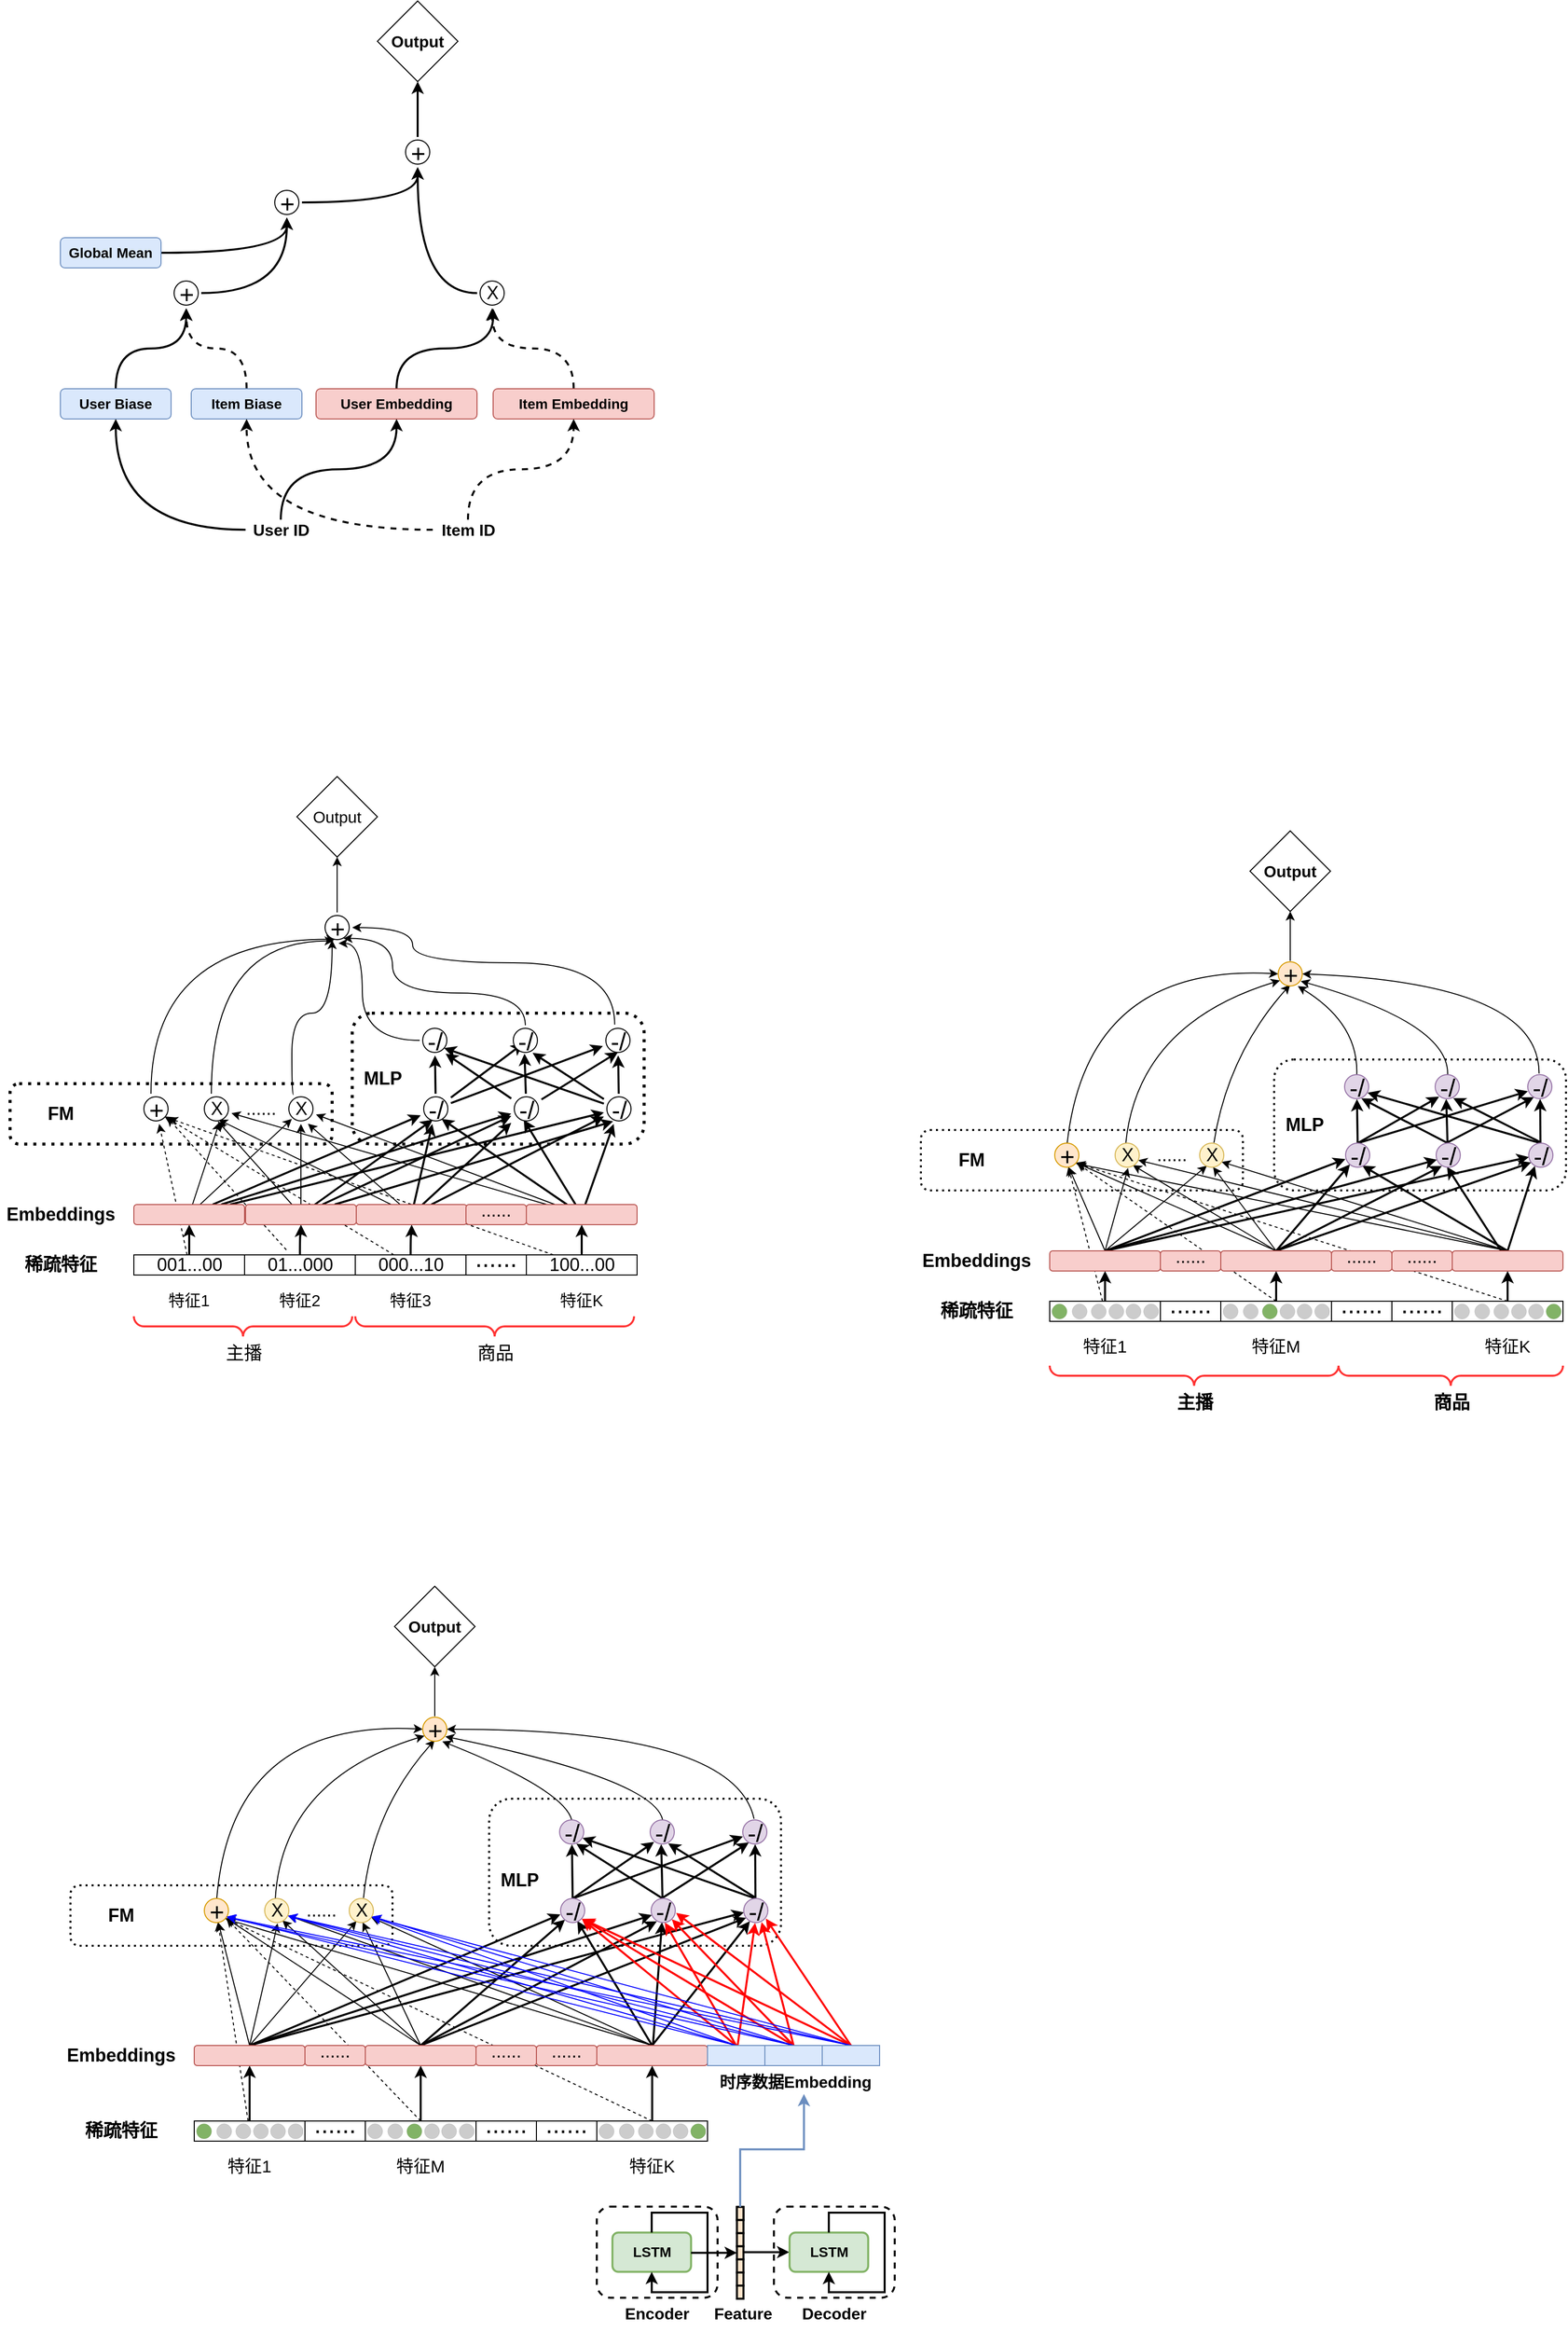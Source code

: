 <mxfile version="19.0.3" type="device"><diagram id="X6Y1sKdtAYkqHD5nXIs9" name="第 1 页"><mxGraphModel dx="1038" dy="1818" grid="1" gridSize="10" guides="1" tooltips="1" connect="1" arrows="1" fold="1" page="1" pageScale="1" pageWidth="827" pageHeight="1169" math="0" shadow="0"><root><mxCell id="0"/><mxCell id="1" parent="0"/><mxCell id="hKqnKQ9liyDyTiz9gdFY-14" value="&lt;font style=&quot;font-size: 17px;&quot;&gt;特征1&lt;/font&gt;" style="rounded=0;whiteSpace=wrap;html=1;fontSize=25;verticalAlign=top;labelPosition=center;verticalLabelPosition=bottom;align=center;" parent="1" vertex="1"><mxGeometry x="213" y="1970" width="110" height="20" as="geometry"/></mxCell><mxCell id="2KeVMdzwTpmmKf3eHV3K-116" value="" style="rounded=1;whiteSpace=wrap;html=1;fontSize=18;strokeColor=#000000;strokeWidth=3;fillColor=none;dashed=1;dashPattern=1 2;" parent="1" vertex="1"><mxGeometry x="370" y="870" width="290" height="130" as="geometry"/></mxCell><mxCell id="2KeVMdzwTpmmKf3eHV3K-84" value="" style="rounded=1;whiteSpace=wrap;html=1;fontSize=18;strokeColor=#000000;strokeWidth=3;fillColor=none;dashed=1;dashPattern=1 2;" parent="1" vertex="1"><mxGeometry x="30" y="940" width="320" height="60" as="geometry"/></mxCell><mxCell id="2KeVMdzwTpmmKf3eHV3K-15" style="edgeStyle=orthogonalEdgeStyle;curved=1;rounded=1;orthogonalLoop=1;jettySize=auto;html=1;entryX=0.533;entryY=1.013;entryDx=0;entryDy=0;entryPerimeter=0;shadow=0;fontSize=18;strokeWidth=2;elbow=vertical;" parent="1" source="2KeVMdzwTpmmKf3eHV3K-1" target="2KeVMdzwTpmmKf3eHV3K-14" edge="1"><mxGeometry relative="1" as="geometry"/></mxCell><mxCell id="2KeVMdzwTpmmKf3eHV3K-1" value="&lt;font style=&quot;font-size: 14px;&quot;&gt;&lt;b&gt;User Embedding&lt;/b&gt;&lt;/font&gt;" style="rounded=1;whiteSpace=wrap;html=1;fillColor=#f8cecc;strokeColor=#b85450;" parent="1" vertex="1"><mxGeometry x="334" y="250" width="160" height="30" as="geometry"/></mxCell><mxCell id="2KeVMdzwTpmmKf3eHV3K-16" style="edgeStyle=orthogonalEdgeStyle;curved=1;rounded=1;orthogonalLoop=1;jettySize=auto;html=1;shadow=0;fontSize=18;strokeWidth=2;elbow=vertical;dashed=1;" parent="1" source="2KeVMdzwTpmmKf3eHV3K-2" target="2KeVMdzwTpmmKf3eHV3K-14" edge="1"><mxGeometry relative="1" as="geometry"/></mxCell><mxCell id="2KeVMdzwTpmmKf3eHV3K-2" value="&lt;font style=&quot;font-size: 14px;&quot;&gt;&lt;b&gt;Item Embedding&lt;/b&gt;&lt;/font&gt;" style="rounded=1;whiteSpace=wrap;html=1;fillColor=#f8cecc;strokeColor=#b85450;" parent="1" vertex="1"><mxGeometry x="510" y="250" width="160" height="30" as="geometry"/></mxCell><mxCell id="2KeVMdzwTpmmKf3eHV3K-19" style="edgeStyle=orthogonalEdgeStyle;curved=1;rounded=1;orthogonalLoop=1;jettySize=auto;html=1;shadow=0;fontSize=25;strokeWidth=2;elbow=vertical;" parent="1" source="2KeVMdzwTpmmKf3eHV3K-4" target="2KeVMdzwTpmmKf3eHV3K-18" edge="1"><mxGeometry relative="1" as="geometry"/></mxCell><mxCell id="2KeVMdzwTpmmKf3eHV3K-4" value="&lt;font style=&quot;font-size: 14px;&quot;&gt;&lt;b&gt;User Biase&lt;/b&gt;&lt;/font&gt;" style="rounded=1;whiteSpace=wrap;html=1;fillColor=#dae8fc;strokeColor=#6c8ebf;" parent="1" vertex="1"><mxGeometry x="80" y="250" width="110" height="30" as="geometry"/></mxCell><mxCell id="2KeVMdzwTpmmKf3eHV3K-20" style="edgeStyle=orthogonalEdgeStyle;curved=1;rounded=1;orthogonalLoop=1;jettySize=auto;html=1;entryX=0.507;entryY=1.013;entryDx=0;entryDy=0;entryPerimeter=0;shadow=0;dashed=1;fontSize=25;strokeWidth=2;elbow=vertical;" parent="1" source="2KeVMdzwTpmmKf3eHV3K-5" target="2KeVMdzwTpmmKf3eHV3K-18" edge="1"><mxGeometry relative="1" as="geometry"/></mxCell><mxCell id="2KeVMdzwTpmmKf3eHV3K-5" value="&lt;font style=&quot;font-size: 14px;&quot;&gt;&lt;b&gt;Item Biase&lt;/b&gt;&lt;/font&gt;" style="rounded=1;whiteSpace=wrap;html=1;fillColor=#dae8fc;strokeColor=#6c8ebf;" parent="1" vertex="1"><mxGeometry x="210" y="250" width="110" height="30" as="geometry"/></mxCell><mxCell id="2KeVMdzwTpmmKf3eHV3K-8" style="rounded=1;orthogonalLoop=1;jettySize=auto;html=1;entryX=0.5;entryY=1;entryDx=0;entryDy=0;fontSize=16;strokeWidth=2;edgeStyle=orthogonalEdgeStyle;curved=1;" parent="1" source="2KeVMdzwTpmmKf3eHV3K-6" target="2KeVMdzwTpmmKf3eHV3K-1" edge="1"><mxGeometry relative="1" as="geometry"/></mxCell><mxCell id="2KeVMdzwTpmmKf3eHV3K-9" style="orthogonalLoop=1;jettySize=auto;html=1;entryX=0.5;entryY=1;entryDx=0;entryDy=0;fontSize=16;shadow=0;strokeWidth=2;rounded=1;edgeStyle=orthogonalEdgeStyle;curved=1;" parent="1" source="2KeVMdzwTpmmKf3eHV3K-6" target="2KeVMdzwTpmmKf3eHV3K-4" edge="1"><mxGeometry relative="1" as="geometry"/></mxCell><mxCell id="2KeVMdzwTpmmKf3eHV3K-6" value="&lt;font style=&quot;font-size: 16px&quot;&gt;&lt;b&gt;User ID&lt;/b&gt;&lt;/font&gt;" style="text;html=1;align=center;verticalAlign=middle;resizable=0;points=[];autosize=1;strokeColor=none;fillColor=none;" parent="1" vertex="1"><mxGeometry x="264" y="380" width="70" height="20" as="geometry"/></mxCell><mxCell id="2KeVMdzwTpmmKf3eHV3K-10" style="edgeStyle=orthogonalEdgeStyle;rounded=1;orthogonalLoop=1;jettySize=auto;html=1;entryX=0.5;entryY=1;entryDx=0;entryDy=0;shadow=0;fontSize=16;strokeWidth=2;elbow=vertical;curved=1;dashed=1;" parent="1" source="2KeVMdzwTpmmKf3eHV3K-7" target="2KeVMdzwTpmmKf3eHV3K-5" edge="1"><mxGeometry relative="1" as="geometry"/></mxCell><mxCell id="2KeVMdzwTpmmKf3eHV3K-11" style="edgeStyle=orthogonalEdgeStyle;rounded=1;orthogonalLoop=1;jettySize=auto;html=1;entryX=0.5;entryY=1;entryDx=0;entryDy=0;shadow=0;fontSize=16;strokeWidth=2;curved=1;dashed=1;" parent="1" source="2KeVMdzwTpmmKf3eHV3K-7" target="2KeVMdzwTpmmKf3eHV3K-2" edge="1"><mxGeometry relative="1" as="geometry"/></mxCell><mxCell id="2KeVMdzwTpmmKf3eHV3K-7" value="&lt;font style=&quot;font-size: 16px&quot;&gt;&lt;b&gt;Item ID&lt;/b&gt;&lt;/font&gt;" style="text;html=1;align=center;verticalAlign=middle;resizable=0;points=[];autosize=1;strokeColor=none;fillColor=none;" parent="1" vertex="1"><mxGeometry x="450" y="380" width="70" height="20" as="geometry"/></mxCell><mxCell id="2KeVMdzwTpmmKf3eHV3K-29" style="edgeStyle=orthogonalEdgeStyle;curved=1;rounded=1;orthogonalLoop=1;jettySize=auto;html=1;shadow=0;fontSize=25;strokeWidth=2;elbow=vertical;" parent="1" source="2KeVMdzwTpmmKf3eHV3K-14" target="2KeVMdzwTpmmKf3eHV3K-27" edge="1"><mxGeometry relative="1" as="geometry"/></mxCell><mxCell id="2KeVMdzwTpmmKf3eHV3K-14" value="&lt;font style=&quot;font-size: 18px&quot;&gt;X&lt;/font&gt;" style="verticalLabelPosition=middle;shadow=0;dashed=0;align=center;html=1;verticalAlign=middle;shape=mxgraph.electrical.logic_gates.inverting_contact;fontSize=16;labelPosition=center;" parent="1" vertex="1"><mxGeometry x="494" y="140" width="30" height="30" as="geometry"/></mxCell><mxCell id="2KeVMdzwTpmmKf3eHV3K-24" style="edgeStyle=orthogonalEdgeStyle;curved=1;rounded=1;orthogonalLoop=1;jettySize=auto;html=1;shadow=0;fontSize=25;strokeWidth=2;elbow=vertical;" parent="1" source="2KeVMdzwTpmmKf3eHV3K-18" target="2KeVMdzwTpmmKf3eHV3K-23" edge="1"><mxGeometry relative="1" as="geometry"><mxPoint x="330" y="90" as="targetPoint"/></mxGeometry></mxCell><mxCell id="2KeVMdzwTpmmKf3eHV3K-18" value="&lt;font style=&quot;font-size: 25px&quot;&gt;+&lt;/font&gt;" style="verticalLabelPosition=middle;shadow=0;dashed=0;align=center;html=1;verticalAlign=middle;shape=mxgraph.electrical.logic_gates.inverting_contact;fontSize=16;labelPosition=center;" parent="1" vertex="1"><mxGeometry x="190" y="140" width="30" height="30" as="geometry"/></mxCell><mxCell id="2KeVMdzwTpmmKf3eHV3K-26" style="edgeStyle=orthogonalEdgeStyle;curved=1;rounded=1;orthogonalLoop=1;jettySize=auto;html=1;shadow=0;fontSize=25;strokeWidth=2;elbow=vertical;" parent="1" source="2KeVMdzwTpmmKf3eHV3K-22" target="2KeVMdzwTpmmKf3eHV3K-23" edge="1"><mxGeometry relative="1" as="geometry"><mxPoint x="260" y="70" as="targetPoint"/></mxGeometry></mxCell><mxCell id="2KeVMdzwTpmmKf3eHV3K-22" value="&lt;font style=&quot;font-size: 14px;&quot;&gt;&lt;b&gt;Global Mean&lt;/b&gt;&lt;/font&gt;" style="rounded=1;whiteSpace=wrap;html=1;fillColor=#dae8fc;strokeColor=#6c8ebf;" parent="1" vertex="1"><mxGeometry x="80" y="100" width="100" height="30" as="geometry"/></mxCell><mxCell id="2KeVMdzwTpmmKf3eHV3K-28" style="edgeStyle=orthogonalEdgeStyle;curved=1;rounded=1;orthogonalLoop=1;jettySize=auto;html=1;shadow=0;fontSize=25;strokeWidth=2;elbow=vertical;" parent="1" source="2KeVMdzwTpmmKf3eHV3K-23" target="2KeVMdzwTpmmKf3eHV3K-27" edge="1"><mxGeometry relative="1" as="geometry"/></mxCell><mxCell id="2KeVMdzwTpmmKf3eHV3K-23" value="&lt;font style=&quot;font-size: 25px&quot;&gt;+&lt;/font&gt;" style="verticalLabelPosition=middle;shadow=0;dashed=0;align=center;html=1;verticalAlign=middle;shape=mxgraph.electrical.logic_gates.inverting_contact;fontSize=16;labelPosition=center;" parent="1" vertex="1"><mxGeometry x="290" y="50" width="30" height="30" as="geometry"/></mxCell><mxCell id="2KeVMdzwTpmmKf3eHV3K-31" value="" style="edgeStyle=orthogonalEdgeStyle;curved=1;rounded=1;orthogonalLoop=1;jettySize=auto;html=1;shadow=0;fontSize=25;strokeWidth=2;elbow=vertical;" parent="1" source="2KeVMdzwTpmmKf3eHV3K-27" target="2KeVMdzwTpmmKf3eHV3K-30" edge="1"><mxGeometry relative="1" as="geometry"/></mxCell><mxCell id="2KeVMdzwTpmmKf3eHV3K-27" value="&lt;font style=&quot;font-size: 25px&quot;&gt;+&lt;/font&gt;" style="verticalLabelPosition=middle;shadow=0;dashed=0;align=center;html=1;verticalAlign=middle;shape=mxgraph.electrical.logic_gates.inverting_contact;fontSize=16;labelPosition=center;" parent="1" vertex="1"><mxGeometry x="420" width="30" height="30" as="geometry"/></mxCell><mxCell id="2KeVMdzwTpmmKf3eHV3K-30" value="&lt;b&gt;Output&lt;/b&gt;" style="rhombus;whiteSpace=wrap;html=1;fontSize=16;shadow=0;dashed=0;" parent="1" vertex="1"><mxGeometry x="395" y="-135" width="80" height="80" as="geometry"/></mxCell><mxCell id="2KeVMdzwTpmmKf3eHV3K-62" style="edgeStyle=orthogonalEdgeStyle;curved=1;rounded=1;orthogonalLoop=1;jettySize=auto;html=1;entryX=0.5;entryY=1;entryDx=0;entryDy=0;shadow=0;fontSize=18;strokeWidth=2;elbow=vertical;" parent="1" source="2KeVMdzwTpmmKf3eHV3K-32" target="2KeVMdzwTpmmKf3eHV3K-51" edge="1"><mxGeometry relative="1" as="geometry"/></mxCell><mxCell id="2KeVMdzwTpmmKf3eHV3K-32" value="&lt;font style=&quot;font-size: 16px&quot;&gt;特征2&lt;/font&gt;" style="rounded=0;whiteSpace=wrap;html=1;fontSize=25;labelPosition=center;verticalLabelPosition=bottom;align=center;verticalAlign=top;" parent="1" vertex="1"><mxGeometry x="263" y="1110" width="110" height="20" as="geometry"/></mxCell><mxCell id="2KeVMdzwTpmmKf3eHV3K-63" style="edgeStyle=orthogonalEdgeStyle;curved=1;rounded=1;orthogonalLoop=1;jettySize=auto;html=1;entryX=0.5;entryY=1;entryDx=0;entryDy=0;shadow=0;fontSize=18;strokeWidth=2;elbow=vertical;" parent="1" source="2KeVMdzwTpmmKf3eHV3K-33" target="2KeVMdzwTpmmKf3eHV3K-52" edge="1"><mxGeometry relative="1" as="geometry"/></mxCell><mxCell id="2KeVMdzwTpmmKf3eHV3K-69" style="edgeStyle=none;rounded=0;orthogonalLoop=1;jettySize=auto;html=1;shadow=0;dashed=1;fontSize=18;strokeWidth=1;elbow=vertical;entryX=0.787;entryY=0.753;entryDx=0;entryDy=0;entryPerimeter=0;" parent="1" source="2KeVMdzwTpmmKf3eHV3K-33" target="2KeVMdzwTpmmKf3eHV3K-66" edge="1"><mxGeometry relative="1" as="geometry"/></mxCell><mxCell id="2KeVMdzwTpmmKf3eHV3K-33" value="&lt;font style=&quot;font-size: 16px&quot;&gt;特征3&lt;/font&gt;" style="rounded=0;whiteSpace=wrap;html=1;fontSize=25;labelPosition=center;verticalLabelPosition=bottom;align=center;verticalAlign=top;" parent="1" vertex="1"><mxGeometry x="373" y="1110" width="110" height="20" as="geometry"/></mxCell><mxCell id="2KeVMdzwTpmmKf3eHV3K-64" style="edgeStyle=orthogonalEdgeStyle;curved=1;rounded=1;orthogonalLoop=1;jettySize=auto;html=1;entryX=0.5;entryY=1;entryDx=0;entryDy=0;shadow=0;fontSize=18;strokeWidth=2;elbow=vertical;" parent="1" source="2KeVMdzwTpmmKf3eHV3K-34" target="2KeVMdzwTpmmKf3eHV3K-54" edge="1"><mxGeometry relative="1" as="geometry"/></mxCell><mxCell id="2KeVMdzwTpmmKf3eHV3K-70" style="edgeStyle=none;rounded=0;orthogonalLoop=1;jettySize=auto;html=1;entryX=0.92;entryY=0.807;entryDx=0;entryDy=0;entryPerimeter=0;shadow=0;dashed=1;fontSize=18;strokeWidth=1;elbow=vertical;" parent="1" source="2KeVMdzwTpmmKf3eHV3K-34" target="2KeVMdzwTpmmKf3eHV3K-66" edge="1"><mxGeometry relative="1" as="geometry"/></mxCell><mxCell id="2KeVMdzwTpmmKf3eHV3K-34" value="&lt;font style=&quot;font-size: 16px&quot;&gt;特征K&lt;/font&gt;" style="rounded=0;whiteSpace=wrap;html=1;fontSize=25;labelPosition=center;verticalLabelPosition=bottom;align=center;verticalAlign=top;" parent="1" vertex="1"><mxGeometry x="543" y="1110" width="110" height="20" as="geometry"/></mxCell><mxCell id="2KeVMdzwTpmmKf3eHV3K-61" style="edgeStyle=orthogonalEdgeStyle;curved=1;rounded=1;orthogonalLoop=1;jettySize=auto;html=1;entryX=0.5;entryY=1;entryDx=0;entryDy=0;shadow=0;fontSize=18;strokeWidth=2;elbow=vertical;" parent="1" source="2KeVMdzwTpmmKf3eHV3K-35" target="2KeVMdzwTpmmKf3eHV3K-49" edge="1"><mxGeometry relative="1" as="geometry"/></mxCell><mxCell id="2KeVMdzwTpmmKf3eHV3K-67" style="rounded=0;orthogonalLoop=1;jettySize=auto;html=1;shadow=0;fontSize=18;strokeWidth=1;elbow=vertical;dashed=1;" parent="1" source="2KeVMdzwTpmmKf3eHV3K-35" target="2KeVMdzwTpmmKf3eHV3K-66" edge="1"><mxGeometry relative="1" as="geometry"/></mxCell><mxCell id="2KeVMdzwTpmmKf3eHV3K-35" value="&lt;font style=&quot;font-size: 16px&quot;&gt;特征1&lt;/font&gt;" style="rounded=0;whiteSpace=wrap;html=1;fontSize=25;verticalAlign=top;labelPosition=center;verticalLabelPosition=bottom;align=center;" parent="1" vertex="1"><mxGeometry x="153" y="1110" width="110" height="20" as="geometry"/></mxCell><mxCell id="2KeVMdzwTpmmKf3eHV3K-39" value="001...00" style="text;html=1;align=center;verticalAlign=middle;resizable=0;points=[];autosize=1;strokeColor=none;fillColor=none;fontSize=18;" parent="1" vertex="1"><mxGeometry x="168" y="1105" width="80" height="30" as="geometry"/></mxCell><mxCell id="2KeVMdzwTpmmKf3eHV3K-36" value="......" style="rounded=0;whiteSpace=wrap;html=1;fontSize=25;labelPosition=center;verticalLabelPosition=middle;align=center;verticalAlign=bottom;" parent="1" vertex="1"><mxGeometry x="483" y="1110" width="60" height="20" as="geometry"/></mxCell><mxCell id="2KeVMdzwTpmmKf3eHV3K-38" value="&lt;b&gt;&lt;font style=&quot;font-size: 18px&quot;&gt;稀疏特征&lt;/font&gt;&lt;/b&gt;" style="text;html=1;align=center;verticalAlign=middle;resizable=0;points=[];autosize=1;strokeColor=none;fillColor=none;fontSize=16;" parent="1" vertex="1"><mxGeometry x="35" y="1105" width="90" height="30" as="geometry"/></mxCell><mxCell id="2KeVMdzwTpmmKf3eHV3K-68" style="edgeStyle=none;rounded=0;orthogonalLoop=1;jettySize=auto;html=1;shadow=0;dashed=1;fontSize=18;strokeWidth=1;elbow=vertical;entryX=0.867;entryY=0.78;entryDx=0;entryDy=0;entryPerimeter=0;" parent="1" source="2KeVMdzwTpmmKf3eHV3K-40" target="2KeVMdzwTpmmKf3eHV3K-66" edge="1"><mxGeometry relative="1" as="geometry"/></mxCell><mxCell id="2KeVMdzwTpmmKf3eHV3K-40" value="01...000" style="text;html=1;align=center;verticalAlign=middle;resizable=0;points=[];autosize=1;strokeColor=none;fillColor=none;fontSize=18;" parent="1" vertex="1"><mxGeometry x="278" y="1105" width="80" height="30" as="geometry"/></mxCell><mxCell id="2KeVMdzwTpmmKf3eHV3K-41" value="000...10" style="text;html=1;align=center;verticalAlign=middle;resizable=0;points=[];autosize=1;strokeColor=none;fillColor=none;fontSize=18;" parent="1" vertex="1"><mxGeometry x="388" y="1105" width="80" height="30" as="geometry"/></mxCell><mxCell id="2KeVMdzwTpmmKf3eHV3K-42" value="100...00" style="text;html=1;align=center;verticalAlign=middle;resizable=0;points=[];autosize=1;strokeColor=none;fillColor=none;fontSize=18;" parent="1" vertex="1"><mxGeometry x="558" y="1105" width="80" height="30" as="geometry"/></mxCell><mxCell id="2KeVMdzwTpmmKf3eHV3K-45" value="主播" style="verticalLabelPosition=bottom;shadow=0;dashed=0;align=center;html=1;verticalAlign=top;strokeWidth=2;shape=mxgraph.mockup.markup.curlyBrace;strokeColor=#FF3333;fontSize=18;direction=west;" parent="1" vertex="1"><mxGeometry x="153" y="1171" width="217" height="20" as="geometry"/></mxCell><mxCell id="2KeVMdzwTpmmKf3eHV3K-46" value="商品" style="verticalLabelPosition=bottom;shadow=0;dashed=0;align=center;html=1;verticalAlign=top;strokeWidth=2;shape=mxgraph.mockup.markup.curlyBrace;strokeColor=#FF3333;fontSize=18;direction=west;" parent="1" vertex="1"><mxGeometry x="373" y="1171" width="277" height="20" as="geometry"/></mxCell><mxCell id="2KeVMdzwTpmmKf3eHV3K-76" style="edgeStyle=none;rounded=0;orthogonalLoop=1;jettySize=auto;html=1;entryX=0.6;entryY=0.94;entryDx=0;entryDy=0;entryPerimeter=0;shadow=0;fontSize=18;strokeWidth=1;elbow=vertical;" parent="1" source="2KeVMdzwTpmmKf3eHV3K-49" target="2KeVMdzwTpmmKf3eHV3K-71" edge="1"><mxGeometry relative="1" as="geometry"/></mxCell><mxCell id="2KeVMdzwTpmmKf3eHV3K-78" style="edgeStyle=none;rounded=0;orthogonalLoop=1;jettySize=auto;html=1;shadow=0;fontSize=18;strokeWidth=1;elbow=vertical;entryX=0.2;entryY=0.833;entryDx=0;entryDy=0;entryPerimeter=0;" parent="1" source="2KeVMdzwTpmmKf3eHV3K-49" target="2KeVMdzwTpmmKf3eHV3K-72" edge="1"><mxGeometry relative="1" as="geometry"><mxPoint x="319" y="970" as="targetPoint"/></mxGeometry></mxCell><mxCell id="2KeVMdzwTpmmKf3eHV3K-91" style="edgeStyle=none;rounded=0;orthogonalLoop=1;jettySize=auto;html=1;shadow=0;fontSize=18;strokeWidth=2;elbow=vertical;" parent="1" source="2KeVMdzwTpmmKf3eHV3K-49" target="2KeVMdzwTpmmKf3eHV3K-88" edge="1"><mxGeometry relative="1" as="geometry"/></mxCell><mxCell id="2KeVMdzwTpmmKf3eHV3K-101" style="edgeStyle=none;rounded=0;orthogonalLoop=1;jettySize=auto;html=1;shadow=0;fontSize=18;strokeWidth=2;elbow=vertical;" parent="1" source="2KeVMdzwTpmmKf3eHV3K-49" target="2KeVMdzwTpmmKf3eHV3K-89" edge="1"><mxGeometry relative="1" as="geometry"/></mxCell><mxCell id="2KeVMdzwTpmmKf3eHV3K-102" style="edgeStyle=none;rounded=0;orthogonalLoop=1;jettySize=auto;html=1;shadow=0;fontSize=18;strokeWidth=2;elbow=vertical;" parent="1" source="2KeVMdzwTpmmKf3eHV3K-49" target="2KeVMdzwTpmmKf3eHV3K-90" edge="1"><mxGeometry relative="1" as="geometry"/></mxCell><mxCell id="2KeVMdzwTpmmKf3eHV3K-49" value="" style="rounded=1;whiteSpace=wrap;html=1;fontSize=18;strokeColor=#b85450;strokeWidth=1;fillColor=#f8cecc;" parent="1" vertex="1"><mxGeometry x="153" y="1060" width="110" height="20" as="geometry"/></mxCell><mxCell id="2KeVMdzwTpmmKf3eHV3K-77" style="edgeStyle=none;rounded=0;orthogonalLoop=1;jettySize=auto;html=1;entryX=0.547;entryY=0.913;entryDx=0;entryDy=0;entryPerimeter=0;shadow=0;fontSize=18;strokeWidth=1;elbow=vertical;" parent="1" source="2KeVMdzwTpmmKf3eHV3K-51" target="2KeVMdzwTpmmKf3eHV3K-71" edge="1"><mxGeometry relative="1" as="geometry"/></mxCell><mxCell id="2KeVMdzwTpmmKf3eHV3K-79" style="edgeStyle=none;rounded=0;orthogonalLoop=1;jettySize=auto;html=1;entryX=0.5;entryY=1;entryDx=0;entryDy=0;entryPerimeter=0;shadow=0;fontSize=18;strokeWidth=1;elbow=vertical;" parent="1" source="2KeVMdzwTpmmKf3eHV3K-51" target="2KeVMdzwTpmmKf3eHV3K-72" edge="1"><mxGeometry relative="1" as="geometry"/></mxCell><mxCell id="2KeVMdzwTpmmKf3eHV3K-92" style="edgeStyle=none;rounded=0;orthogonalLoop=1;jettySize=auto;html=1;shadow=0;fontSize=18;strokeWidth=2;elbow=vertical;" parent="1" source="2KeVMdzwTpmmKf3eHV3K-51" target="2KeVMdzwTpmmKf3eHV3K-89" edge="1"><mxGeometry relative="1" as="geometry"/></mxCell><mxCell id="2KeVMdzwTpmmKf3eHV3K-97" style="edgeStyle=none;rounded=0;orthogonalLoop=1;jettySize=auto;html=1;shadow=0;fontSize=18;strokeWidth=2;elbow=vertical;entryX=0.4;entryY=0.86;entryDx=0;entryDy=0;entryPerimeter=0;" parent="1" source="2KeVMdzwTpmmKf3eHV3K-51" target="2KeVMdzwTpmmKf3eHV3K-88" edge="1"><mxGeometry relative="1" as="geometry"/></mxCell><mxCell id="2KeVMdzwTpmmKf3eHV3K-103" style="edgeStyle=none;rounded=0;orthogonalLoop=1;jettySize=auto;html=1;entryX=0.307;entryY=0.913;entryDx=0;entryDy=0;entryPerimeter=0;shadow=0;fontSize=18;strokeWidth=2;elbow=vertical;" parent="1" source="2KeVMdzwTpmmKf3eHV3K-51" target="2KeVMdzwTpmmKf3eHV3K-90" edge="1"><mxGeometry relative="1" as="geometry"/></mxCell><mxCell id="2KeVMdzwTpmmKf3eHV3K-51" value="" style="rounded=1;whiteSpace=wrap;html=1;fontSize=18;strokeColor=#b85450;strokeWidth=1;fillColor=#f8cecc;" parent="1" vertex="1"><mxGeometry x="264" y="1060" width="110" height="20" as="geometry"/></mxCell><mxCell id="2KeVMdzwTpmmKf3eHV3K-80" style="edgeStyle=none;rounded=0;orthogonalLoop=1;jettySize=auto;html=1;entryX=0.573;entryY=0.86;entryDx=0;entryDy=0;entryPerimeter=0;shadow=0;fontSize=18;strokeWidth=1;elbow=vertical;" parent="1" source="2KeVMdzwTpmmKf3eHV3K-52" target="2KeVMdzwTpmmKf3eHV3K-71" edge="1"><mxGeometry relative="1" as="geometry"/></mxCell><mxCell id="2KeVMdzwTpmmKf3eHV3K-82" style="edgeStyle=none;rounded=0;orthogonalLoop=1;jettySize=auto;html=1;entryX=0.733;entryY=0.993;entryDx=0;entryDy=0;entryPerimeter=0;shadow=0;fontSize=18;strokeWidth=1;elbow=vertical;" parent="1" source="2KeVMdzwTpmmKf3eHV3K-52" target="2KeVMdzwTpmmKf3eHV3K-72" edge="1"><mxGeometry relative="1" as="geometry"/></mxCell><mxCell id="2KeVMdzwTpmmKf3eHV3K-93" style="edgeStyle=none;rounded=0;orthogonalLoop=1;jettySize=auto;html=1;shadow=0;fontSize=18;strokeWidth=2;elbow=vertical;" parent="1" source="2KeVMdzwTpmmKf3eHV3K-52" target="2KeVMdzwTpmmKf3eHV3K-90" edge="1"><mxGeometry relative="1" as="geometry"/></mxCell><mxCell id="2KeVMdzwTpmmKf3eHV3K-98" style="edgeStyle=none;rounded=0;orthogonalLoop=1;jettySize=auto;html=1;shadow=0;fontSize=18;strokeWidth=2;elbow=vertical;" parent="1" source="2KeVMdzwTpmmKf3eHV3K-52" target="2KeVMdzwTpmmKf3eHV3K-88" edge="1"><mxGeometry relative="1" as="geometry"/></mxCell><mxCell id="2KeVMdzwTpmmKf3eHV3K-100" style="edgeStyle=none;rounded=0;orthogonalLoop=1;jettySize=auto;html=1;shadow=0;fontSize=18;strokeWidth=2;elbow=vertical;" parent="1" source="2KeVMdzwTpmmKf3eHV3K-52" target="2KeVMdzwTpmmKf3eHV3K-89" edge="1"><mxGeometry relative="1" as="geometry"/></mxCell><mxCell id="2KeVMdzwTpmmKf3eHV3K-52" value="" style="rounded=1;whiteSpace=wrap;html=1;fontSize=18;strokeColor=#b85450;strokeWidth=1;fillColor=#f8cecc;" parent="1" vertex="1"><mxGeometry x="374" y="1060" width="110" height="20" as="geometry"/></mxCell><mxCell id="2KeVMdzwTpmmKf3eHV3K-53" value="......" style="rounded=1;whiteSpace=wrap;html=1;fontSize=18;strokeColor=#b85450;strokeWidth=1;fillColor=#f8cecc;labelPosition=center;verticalLabelPosition=middle;align=center;verticalAlign=bottom;" parent="1" vertex="1"><mxGeometry x="483" y="1060" width="60" height="20" as="geometry"/></mxCell><mxCell id="2KeVMdzwTpmmKf3eHV3K-81" style="edgeStyle=none;rounded=0;orthogonalLoop=1;jettySize=auto;html=1;shadow=0;fontSize=18;strokeWidth=1;elbow=vertical;" parent="1" source="2KeVMdzwTpmmKf3eHV3K-54" target="2KeVMdzwTpmmKf3eHV3K-71" edge="1"><mxGeometry relative="1" as="geometry"/></mxCell><mxCell id="2KeVMdzwTpmmKf3eHV3K-83" style="edgeStyle=none;rounded=0;orthogonalLoop=1;jettySize=auto;html=1;shadow=0;fontSize=18;strokeWidth=1;elbow=vertical;" parent="1" source="2KeVMdzwTpmmKf3eHV3K-54" target="2KeVMdzwTpmmKf3eHV3K-72" edge="1"><mxGeometry relative="1" as="geometry"/></mxCell><mxCell id="2KeVMdzwTpmmKf3eHV3K-94" style="edgeStyle=none;rounded=0;orthogonalLoop=1;jettySize=auto;html=1;shadow=0;fontSize=18;strokeWidth=2;elbow=vertical;" parent="1" source="2KeVMdzwTpmmKf3eHV3K-54" target="2KeVMdzwTpmmKf3eHV3K-90" edge="1"><mxGeometry relative="1" as="geometry"/></mxCell><mxCell id="2KeVMdzwTpmmKf3eHV3K-95" style="edgeStyle=none;rounded=0;orthogonalLoop=1;jettySize=auto;html=1;entryX=0.413;entryY=0.86;entryDx=0;entryDy=0;entryPerimeter=0;shadow=0;fontSize=18;strokeWidth=2;elbow=vertical;" parent="1" source="2KeVMdzwTpmmKf3eHV3K-54" target="2KeVMdzwTpmmKf3eHV3K-89" edge="1"><mxGeometry relative="1" as="geometry"/></mxCell><mxCell id="2KeVMdzwTpmmKf3eHV3K-96" style="edgeStyle=none;rounded=0;orthogonalLoop=1;jettySize=auto;html=1;shadow=0;fontSize=18;strokeWidth=2;elbow=vertical;entryX=0.693;entryY=0.833;entryDx=0;entryDy=0;entryPerimeter=0;" parent="1" source="2KeVMdzwTpmmKf3eHV3K-54" target="2KeVMdzwTpmmKf3eHV3K-88" edge="1"><mxGeometry relative="1" as="geometry"><mxPoint x="450" y="965" as="targetPoint"/></mxGeometry></mxCell><mxCell id="2KeVMdzwTpmmKf3eHV3K-54" value="" style="rounded=1;whiteSpace=wrap;html=1;fontSize=18;strokeColor=#b85450;strokeWidth=1;fillColor=#f8cecc;" parent="1" vertex="1"><mxGeometry x="543" y="1060" width="110" height="20" as="geometry"/></mxCell><mxCell id="2KeVMdzwTpmmKf3eHV3K-55" value="&lt;b&gt;&lt;font style=&quot;font-size: 18px&quot;&gt;Embeddings&lt;/font&gt;&lt;/b&gt;" style="text;html=1;align=center;verticalAlign=middle;resizable=0;points=[];autosize=1;strokeColor=none;fillColor=none;fontSize=16;" parent="1" vertex="1"><mxGeometry x="20" y="1055" width="120" height="30" as="geometry"/></mxCell><mxCell id="2KeVMdzwTpmmKf3eHV3K-119" style="edgeStyle=orthogonalEdgeStyle;rounded=1;orthogonalLoop=1;jettySize=auto;html=1;entryX=0.52;entryY=0.913;entryDx=0;entryDy=0;entryPerimeter=0;shadow=0;fontSize=18;strokeWidth=1;elbow=vertical;strokeColor=none;curved=1;" parent="1" source="2KeVMdzwTpmmKf3eHV3K-66" target="2KeVMdzwTpmmKf3eHV3K-118" edge="1"><mxGeometry relative="1" as="geometry"/></mxCell><mxCell id="2KeVMdzwTpmmKf3eHV3K-121" style="edgeStyle=orthogonalEdgeStyle;curved=1;rounded=1;orthogonalLoop=1;jettySize=auto;html=1;entryX=0.44;entryY=0.887;entryDx=0;entryDy=0;entryPerimeter=0;shadow=0;fontSize=18;strokeWidth=1;elbow=vertical;" parent="1" source="2KeVMdzwTpmmKf3eHV3K-66" target="2KeVMdzwTpmmKf3eHV3K-118" edge="1"><mxGeometry relative="1" as="geometry"><Array as="points"><mxPoint x="170" y="797"/></Array></mxGeometry></mxCell><mxCell id="2KeVMdzwTpmmKf3eHV3K-66" value="&lt;font style=&quot;font-size: 25px&quot;&gt;+&lt;/font&gt;" style="verticalLabelPosition=middle;shadow=0;dashed=0;align=center;html=1;verticalAlign=middle;shape=mxgraph.electrical.logic_gates.inverting_contact;fontSize=16;labelPosition=center;" parent="1" vertex="1"><mxGeometry x="160" y="950" width="30" height="30" as="geometry"/></mxCell><mxCell id="2KeVMdzwTpmmKf3eHV3K-122" style="edgeStyle=orthogonalEdgeStyle;curved=1;rounded=1;orthogonalLoop=1;jettySize=auto;html=1;entryX=0.387;entryY=0.94;entryDx=0;entryDy=0;entryPerimeter=0;shadow=0;fontSize=18;strokeWidth=1;elbow=vertical;" parent="1" source="2KeVMdzwTpmmKf3eHV3K-71" target="2KeVMdzwTpmmKf3eHV3K-118" edge="1"><mxGeometry relative="1" as="geometry"><Array as="points"><mxPoint x="230" y="798"/></Array></mxGeometry></mxCell><mxCell id="2KeVMdzwTpmmKf3eHV3K-71" value="&lt;font style=&quot;font-size: 18px&quot;&gt;X&lt;/font&gt;" style="verticalLabelPosition=middle;shadow=0;dashed=0;align=center;html=1;verticalAlign=middle;shape=mxgraph.electrical.logic_gates.inverting_contact;fontSize=16;labelPosition=center;" parent="1" vertex="1"><mxGeometry x="220" y="950" width="30" height="30" as="geometry"/></mxCell><mxCell id="2KeVMdzwTpmmKf3eHV3K-123" style="edgeStyle=orthogonalEdgeStyle;curved=1;rounded=1;orthogonalLoop=1;jettySize=auto;html=1;entryX=0.333;entryY=0.913;entryDx=0;entryDy=0;entryPerimeter=0;shadow=0;fontSize=18;strokeWidth=1;elbow=vertical;exitX=0.253;exitY=0.033;exitDx=0;exitDy=0;exitPerimeter=0;" parent="1" source="2KeVMdzwTpmmKf3eHV3K-72" target="2KeVMdzwTpmmKf3eHV3K-118" edge="1"><mxGeometry relative="1" as="geometry"><Array as="points"><mxPoint x="310" y="951"/><mxPoint x="310" y="870"/><mxPoint x="350" y="870"/></Array></mxGeometry></mxCell><mxCell id="2KeVMdzwTpmmKf3eHV3K-72" value="&lt;font style=&quot;font-size: 18px&quot;&gt;X&lt;/font&gt;" style="verticalLabelPosition=middle;shadow=0;dashed=0;align=center;html=1;verticalAlign=middle;shape=mxgraph.electrical.logic_gates.inverting_contact;fontSize=16;labelPosition=center;" parent="1" vertex="1"><mxGeometry x="304" y="950" width="30" height="30" as="geometry"/></mxCell><mxCell id="2KeVMdzwTpmmKf3eHV3K-75" value="......" style="text;html=1;align=center;verticalAlign=middle;resizable=0;points=[];autosize=1;strokeColor=none;fillColor=none;fontSize=18;" parent="1" vertex="1"><mxGeometry x="254" y="950" width="50" height="30" as="geometry"/></mxCell><mxCell id="2KeVMdzwTpmmKf3eHV3K-85" value="&lt;b&gt;&lt;font style=&quot;font-size: 18px&quot;&gt;FM&lt;/font&gt;&lt;/b&gt;" style="text;html=1;align=center;verticalAlign=middle;resizable=0;points=[];autosize=1;strokeColor=none;fillColor=none;fontSize=16;" parent="1" vertex="1"><mxGeometry x="60" y="955" width="40" height="30" as="geometry"/></mxCell><mxCell id="2KeVMdzwTpmmKf3eHV3K-107" style="edgeStyle=none;rounded=0;orthogonalLoop=1;jettySize=auto;html=1;shadow=0;fontSize=18;strokeWidth=2;elbow=vertical;" parent="1" source="2KeVMdzwTpmmKf3eHV3K-88" target="2KeVMdzwTpmmKf3eHV3K-104" edge="1"><mxGeometry relative="1" as="geometry"/></mxCell><mxCell id="2KeVMdzwTpmmKf3eHV3K-108" style="edgeStyle=none;rounded=0;orthogonalLoop=1;jettySize=auto;html=1;entryX=0.433;entryY=0.6;entryDx=0;entryDy=0;entryPerimeter=0;shadow=0;fontSize=18;strokeWidth=2;elbow=vertical;" parent="1" source="2KeVMdzwTpmmKf3eHV3K-88" target="2KeVMdzwTpmmKf3eHV3K-105" edge="1"><mxGeometry relative="1" as="geometry"/></mxCell><mxCell id="2KeVMdzwTpmmKf3eHV3K-109" style="edgeStyle=none;rounded=0;orthogonalLoop=1;jettySize=auto;html=1;shadow=0;fontSize=18;strokeWidth=2;elbow=vertical;" parent="1" source="2KeVMdzwTpmmKf3eHV3K-88" target="2KeVMdzwTpmmKf3eHV3K-106" edge="1"><mxGeometry relative="1" as="geometry"/></mxCell><mxCell id="2KeVMdzwTpmmKf3eHV3K-88" value="&lt;font style=&quot;font-size: 25px&quot;&gt;-/&lt;/font&gt;" style="verticalLabelPosition=middle;shadow=0;dashed=0;align=center;html=1;verticalAlign=middle;shape=mxgraph.electrical.logic_gates.inverting_contact;fontSize=16;labelPosition=center;" parent="1" vertex="1"><mxGeometry x="438" y="950" width="30" height="30" as="geometry"/></mxCell><mxCell id="2KeVMdzwTpmmKf3eHV3K-110" style="edgeStyle=none;rounded=0;orthogonalLoop=1;jettySize=auto;html=1;entryX=0.86;entryY=0.94;entryDx=0;entryDy=0;entryPerimeter=0;shadow=0;fontSize=18;strokeWidth=2;elbow=vertical;" parent="1" source="2KeVMdzwTpmmKf3eHV3K-89" target="2KeVMdzwTpmmKf3eHV3K-104" edge="1"><mxGeometry relative="1" as="geometry"/></mxCell><mxCell id="2KeVMdzwTpmmKf3eHV3K-111" style="edgeStyle=none;rounded=0;orthogonalLoop=1;jettySize=auto;html=1;entryX=0.473;entryY=0.94;entryDx=0;entryDy=0;entryPerimeter=0;shadow=0;fontSize=18;strokeWidth=2;elbow=vertical;" parent="1" source="2KeVMdzwTpmmKf3eHV3K-89" target="2KeVMdzwTpmmKf3eHV3K-105" edge="1"><mxGeometry relative="1" as="geometry"/></mxCell><mxCell id="2KeVMdzwTpmmKf3eHV3K-112" style="edgeStyle=none;rounded=0;orthogonalLoop=1;jettySize=auto;html=1;entryX=0.5;entryY=0.887;entryDx=0;entryDy=0;entryPerimeter=0;shadow=0;fontSize=18;strokeWidth=2;elbow=vertical;" parent="1" source="2KeVMdzwTpmmKf3eHV3K-89" target="2KeVMdzwTpmmKf3eHV3K-106" edge="1"><mxGeometry relative="1" as="geometry"/></mxCell><mxCell id="2KeVMdzwTpmmKf3eHV3K-89" value="&lt;font style=&quot;font-size: 25px&quot;&gt;-/&lt;/font&gt;" style="verticalLabelPosition=middle;shadow=0;dashed=0;align=center;html=1;verticalAlign=middle;shape=mxgraph.electrical.logic_gates.inverting_contact;fontSize=16;labelPosition=center;" parent="1" vertex="1"><mxGeometry x="528" y="950" width="30" height="30" as="geometry"/></mxCell><mxCell id="2KeVMdzwTpmmKf3eHV3K-113" style="edgeStyle=none;rounded=0;orthogonalLoop=1;jettySize=auto;html=1;shadow=0;fontSize=18;strokeWidth=2;elbow=vertical;" parent="1" source="2KeVMdzwTpmmKf3eHV3K-90" target="2KeVMdzwTpmmKf3eHV3K-106" edge="1"><mxGeometry relative="1" as="geometry"/></mxCell><mxCell id="2KeVMdzwTpmmKf3eHV3K-114" style="edgeStyle=none;rounded=0;orthogonalLoop=1;jettySize=auto;html=1;entryX=0.74;entryY=0.913;entryDx=0;entryDy=0;entryPerimeter=0;shadow=0;fontSize=18;strokeWidth=2;elbow=vertical;" parent="1" source="2KeVMdzwTpmmKf3eHV3K-90" target="2KeVMdzwTpmmKf3eHV3K-105" edge="1"><mxGeometry relative="1" as="geometry"/></mxCell><mxCell id="2KeVMdzwTpmmKf3eHV3K-115" style="edgeStyle=none;rounded=0;orthogonalLoop=1;jettySize=auto;html=1;entryX=0.807;entryY=0.753;entryDx=0;entryDy=0;entryPerimeter=0;shadow=0;fontSize=18;strokeWidth=2;elbow=vertical;" parent="1" source="2KeVMdzwTpmmKf3eHV3K-90" target="2KeVMdzwTpmmKf3eHV3K-104" edge="1"><mxGeometry relative="1" as="geometry"/></mxCell><mxCell id="2KeVMdzwTpmmKf3eHV3K-90" value="&lt;font style=&quot;font-size: 25px&quot;&gt;-/&lt;/font&gt;" style="verticalLabelPosition=middle;shadow=0;dashed=0;align=center;html=1;verticalAlign=middle;shape=mxgraph.electrical.logic_gates.inverting_contact;fontSize=16;labelPosition=center;" parent="1" vertex="1"><mxGeometry x="620" y="950" width="30" height="30" as="geometry"/></mxCell><mxCell id="2KeVMdzwTpmmKf3eHV3K-124" style="edgeStyle=orthogonalEdgeStyle;curved=1;rounded=1;orthogonalLoop=1;jettySize=auto;html=1;entryX=0.547;entryY=1.02;entryDx=0;entryDy=0;entryPerimeter=0;shadow=0;fontSize=18;strokeWidth=1;elbow=vertical;" parent="1" source="2KeVMdzwTpmmKf3eHV3K-104" target="2KeVMdzwTpmmKf3eHV3K-118" edge="1"><mxGeometry relative="1" as="geometry"><Array as="points"><mxPoint x="380" y="897"/><mxPoint x="380" y="801"/></Array></mxGeometry></mxCell><mxCell id="2KeVMdzwTpmmKf3eHV3K-104" value="&lt;font style=&quot;font-size: 25px&quot;&gt;-/&lt;/font&gt;" style="verticalLabelPosition=middle;shadow=0;dashed=0;align=center;html=1;verticalAlign=middle;shape=mxgraph.electrical.logic_gates.inverting_contact;fontSize=16;labelPosition=center;" parent="1" vertex="1"><mxGeometry x="437" y="882" width="30" height="30" as="geometry"/></mxCell><mxCell id="2KeVMdzwTpmmKf3eHV3K-126" style="edgeStyle=orthogonalEdgeStyle;curved=1;rounded=1;orthogonalLoop=1;jettySize=auto;html=1;entryX=0.707;entryY=0.86;entryDx=0;entryDy=0;entryPerimeter=0;shadow=0;fontSize=18;strokeWidth=1;elbow=vertical;" parent="1" source="2KeVMdzwTpmmKf3eHV3K-105" target="2KeVMdzwTpmmKf3eHV3K-118" edge="1"><mxGeometry relative="1" as="geometry"><Array as="points"><mxPoint x="542" y="850"/><mxPoint x="410" y="850"/><mxPoint x="410" y="796"/></Array></mxGeometry></mxCell><mxCell id="2KeVMdzwTpmmKf3eHV3K-105" value="&lt;font style=&quot;font-size: 25px&quot;&gt;-/&lt;/font&gt;" style="verticalLabelPosition=middle;shadow=0;dashed=0;align=center;html=1;verticalAlign=middle;shape=mxgraph.electrical.logic_gates.inverting_contact;fontSize=16;labelPosition=center;" parent="1" vertex="1"><mxGeometry x="527" y="882" width="30" height="30" as="geometry"/></mxCell><mxCell id="2KeVMdzwTpmmKf3eHV3K-127" style="edgeStyle=orthogonalEdgeStyle;curved=1;rounded=1;orthogonalLoop=1;jettySize=auto;html=1;shadow=0;fontSize=18;strokeWidth=1;elbow=vertical;exitX=0.393;exitY=-0.02;exitDx=0;exitDy=0;exitPerimeter=0;" parent="1" source="2KeVMdzwTpmmKf3eHV3K-106" target="2KeVMdzwTpmmKf3eHV3K-118" edge="1"><mxGeometry relative="1" as="geometry"><Array as="points"><mxPoint x="631" y="820"/><mxPoint x="430" y="820"/><mxPoint x="430" y="785"/></Array></mxGeometry></mxCell><mxCell id="2KeVMdzwTpmmKf3eHV3K-106" value="&lt;font style=&quot;font-size: 25px&quot;&gt;-/&lt;/font&gt;" style="verticalLabelPosition=middle;shadow=0;dashed=0;align=center;html=1;verticalAlign=middle;shape=mxgraph.electrical.logic_gates.inverting_contact;fontSize=16;labelPosition=center;" parent="1" vertex="1"><mxGeometry x="619" y="882" width="30" height="30" as="geometry"/></mxCell><mxCell id="2KeVMdzwTpmmKf3eHV3K-117" value="&lt;b&gt;&lt;font style=&quot;font-size: 18px&quot;&gt;MLP&lt;/font&gt;&lt;/b&gt;" style="text;html=1;align=center;verticalAlign=middle;resizable=0;points=[];autosize=1;strokeColor=none;fillColor=none;fontSize=16;" parent="1" vertex="1"><mxGeometry x="375" y="920" width="50" height="30" as="geometry"/></mxCell><mxCell id="2KeVMdzwTpmmKf3eHV3K-131" value="" style="edgeStyle=orthogonalEdgeStyle;curved=1;rounded=1;orthogonalLoop=1;jettySize=auto;html=1;shadow=0;fontSize=18;strokeWidth=1;elbow=vertical;" parent="1" source="2KeVMdzwTpmmKf3eHV3K-118" target="2KeVMdzwTpmmKf3eHV3K-130" edge="1"><mxGeometry relative="1" as="geometry"/></mxCell><mxCell id="2KeVMdzwTpmmKf3eHV3K-118" value="&lt;font style=&quot;font-size: 25px&quot;&gt;+&lt;/font&gt;" style="verticalLabelPosition=middle;shadow=0;dashed=0;align=center;html=1;verticalAlign=middle;shape=mxgraph.electrical.logic_gates.inverting_contact;fontSize=16;labelPosition=center;" parent="1" vertex="1"><mxGeometry x="340" y="770" width="30" height="30" as="geometry"/></mxCell><mxCell id="2KeVMdzwTpmmKf3eHV3K-130" value="Output" style="rhombus;whiteSpace=wrap;html=1;fontSize=16;shadow=0;dashed=0;" parent="1" vertex="1"><mxGeometry x="315" y="635" width="80" height="80" as="geometry"/></mxCell><mxCell id="hKqnKQ9liyDyTiz9gdFY-2" value="" style="rounded=1;whiteSpace=wrap;html=1;fontSize=18;strokeColor=#000000;strokeWidth=2;fillColor=none;dashed=1;dashPattern=1 2;" parent="1" vertex="1"><mxGeometry x="506" y="1650" width="290" height="146" as="geometry"/></mxCell><mxCell id="hKqnKQ9liyDyTiz9gdFY-3" value="" style="rounded=1;whiteSpace=wrap;html=1;fontSize=18;strokeColor=#000000;strokeWidth=2;fillColor=none;dashed=1;dashPattern=1 2;" parent="1" vertex="1"><mxGeometry x="90" y="1736" width="320" height="60" as="geometry"/></mxCell><mxCell id="hKqnKQ9liyDyTiz9gdFY-4" style="edgeStyle=orthogonalEdgeStyle;curved=1;rounded=1;orthogonalLoop=1;jettySize=auto;html=1;entryX=0.5;entryY=1;entryDx=0;entryDy=0;shadow=0;fontSize=18;strokeWidth=2;elbow=vertical;" parent="1" source="hKqnKQ9liyDyTiz9gdFY-5" target="hKqnKQ9liyDyTiz9gdFY-35" edge="1"><mxGeometry relative="1" as="geometry"/></mxCell><mxCell id="hKqnKQ9liyDyTiz9gdFY-5" value="&lt;font style=&quot;font-size: 17px;&quot;&gt;特征M&lt;/font&gt;" style="rounded=0;whiteSpace=wrap;html=1;fontSize=25;labelPosition=center;verticalLabelPosition=bottom;align=center;verticalAlign=top;" parent="1" vertex="1"><mxGeometry x="383" y="1970" width="110" height="20" as="geometry"/></mxCell><mxCell id="hKqnKQ9liyDyTiz9gdFY-7" style="edgeStyle=none;rounded=0;orthogonalLoop=1;jettySize=auto;html=1;shadow=0;dashed=1;fontSize=18;strokeWidth=1;elbow=vertical;entryX=0.787;entryY=0.753;entryDx=0;entryDy=0;entryPerimeter=0;exitX=0.5;exitY=0;exitDx=0;exitDy=0;" parent="1" source="hKqnKQ9liyDyTiz9gdFY-82" target="hKqnKQ9liyDyTiz9gdFY-52" edge="1"><mxGeometry relative="1" as="geometry"><mxPoint x="648.42" y="1943.8" as="sourcePoint"/></mxGeometry></mxCell><mxCell id="hKqnKQ9liyDyTiz9gdFY-9" style="edgeStyle=orthogonalEdgeStyle;curved=1;rounded=1;orthogonalLoop=1;jettySize=auto;html=1;entryX=0.5;entryY=1;entryDx=0;entryDy=0;shadow=0;fontSize=18;strokeWidth=2;elbow=vertical;exitX=0.5;exitY=0;exitDx=0;exitDy=0;" parent="1" source="hKqnKQ9liyDyTiz9gdFY-82" target="hKqnKQ9liyDyTiz9gdFY-48" edge="1"><mxGeometry relative="1" as="geometry"/></mxCell><mxCell id="hKqnKQ9liyDyTiz9gdFY-12" style="edgeStyle=orthogonalEdgeStyle;curved=1;rounded=1;orthogonalLoop=1;jettySize=auto;html=1;entryX=0.5;entryY=1;entryDx=0;entryDy=0;shadow=0;fontSize=18;strokeWidth=2;elbow=vertical;" parent="1" source="hKqnKQ9liyDyTiz9gdFY-14" target="hKqnKQ9liyDyTiz9gdFY-29" edge="1"><mxGeometry relative="1" as="geometry"/></mxCell><mxCell id="hKqnKQ9liyDyTiz9gdFY-13" style="rounded=0;orthogonalLoop=1;jettySize=auto;html=1;shadow=0;fontSize=18;strokeWidth=1;elbow=vertical;dashed=1;entryX=0.554;entryY=0.882;entryDx=0;entryDy=0;entryPerimeter=0;" parent="1" source="hKqnKQ9liyDyTiz9gdFY-14" target="hKqnKQ9liyDyTiz9gdFY-52" edge="1"><mxGeometry relative="1" as="geometry"/></mxCell><mxCell id="hKqnKQ9liyDyTiz9gdFY-17" value="&lt;b&gt;&lt;font style=&quot;font-size: 18px&quot;&gt;稀疏特征&lt;/font&gt;&lt;/b&gt;" style="text;html=1;align=center;verticalAlign=middle;resizable=0;points=[];autosize=1;strokeColor=none;fillColor=none;fontSize=16;" parent="1" vertex="1"><mxGeometry x="95" y="1965" width="90" height="30" as="geometry"/></mxCell><mxCell id="hKqnKQ9liyDyTiz9gdFY-18" style="edgeStyle=none;rounded=0;orthogonalLoop=1;jettySize=auto;html=1;shadow=0;dashed=1;fontSize=18;strokeWidth=1;elbow=vertical;entryX=0.831;entryY=0.757;entryDx=0;entryDy=0;entryPerimeter=0;exitX=0.5;exitY=0;exitDx=0;exitDy=0;" parent="1" source="hKqnKQ9liyDyTiz9gdFY-5" target="hKqnKQ9liyDyTiz9gdFY-52" edge="1"><mxGeometry relative="1" as="geometry"><mxPoint x="418.356" y="1940" as="sourcePoint"/></mxGeometry></mxCell><mxCell id="hKqnKQ9liyDyTiz9gdFY-24" style="edgeStyle=none;rounded=0;orthogonalLoop=1;jettySize=auto;html=1;shadow=0;fontSize=18;strokeWidth=1;elbow=vertical;entryX=0.528;entryY=0.927;entryDx=0;entryDy=0;entryPerimeter=0;exitX=0.5;exitY=0;exitDx=0;exitDy=0;" parent="1" source="hKqnKQ9liyDyTiz9gdFY-29" target="hKqnKQ9liyDyTiz9gdFY-54" edge="1"><mxGeometry relative="1" as="geometry"><mxPoint x="295" y="1800" as="targetPoint"/></mxGeometry></mxCell><mxCell id="hKqnKQ9liyDyTiz9gdFY-25" style="edgeStyle=none;rounded=0;orthogonalLoop=1;jettySize=auto;html=1;shadow=0;fontSize=18;strokeWidth=1;elbow=vertical;entryX=0.34;entryY=0.848;entryDx=0;entryDy=0;entryPerimeter=0;exitX=0.5;exitY=0;exitDx=0;exitDy=0;" parent="1" source="hKqnKQ9liyDyTiz9gdFY-29" target="hKqnKQ9liyDyTiz9gdFY-56" edge="1"><mxGeometry relative="1" as="geometry"><mxPoint x="379" y="1805" as="targetPoint"/></mxGeometry></mxCell><mxCell id="hKqnKQ9liyDyTiz9gdFY-26" style="edgeStyle=none;rounded=0;orthogonalLoop=1;jettySize=auto;html=1;shadow=0;fontSize=18;strokeWidth=2;elbow=vertical;exitX=0.5;exitY=0;exitDx=0;exitDy=0;entryX=0.095;entryY=0.629;entryDx=0;entryDy=0;entryPerimeter=0;" parent="1" source="hKqnKQ9liyDyTiz9gdFY-29" target="hKqnKQ9liyDyTiz9gdFY-62" edge="1"><mxGeometry relative="1" as="geometry"/></mxCell><mxCell id="hKqnKQ9liyDyTiz9gdFY-27" style="edgeStyle=none;rounded=0;orthogonalLoop=1;jettySize=auto;html=1;shadow=0;fontSize=18;strokeWidth=2;elbow=vertical;exitX=0.5;exitY=0;exitDx=0;exitDy=0;entryX=0.124;entryY=0.65;entryDx=0;entryDy=0;entryPerimeter=0;" parent="1" source="hKqnKQ9liyDyTiz9gdFY-29" target="hKqnKQ9liyDyTiz9gdFY-66" edge="1"><mxGeometry relative="1" as="geometry"/></mxCell><mxCell id="hKqnKQ9liyDyTiz9gdFY-28" style="edgeStyle=none;rounded=0;orthogonalLoop=1;jettySize=auto;html=1;shadow=0;fontSize=18;strokeWidth=2;elbow=vertical;exitX=0.5;exitY=0;exitDx=0;exitDy=0;entryX=0.107;entryY=0.562;entryDx=0;entryDy=0;entryPerimeter=0;" parent="1" source="hKqnKQ9liyDyTiz9gdFY-29" target="hKqnKQ9liyDyTiz9gdFY-70" edge="1"><mxGeometry relative="1" as="geometry"/></mxCell><mxCell id="hKqnKQ9liyDyTiz9gdFY-118" style="edgeStyle=none;rounded=0;orthogonalLoop=1;jettySize=auto;html=1;fontSize=16;strokeWidth=1;exitX=0.5;exitY=0;exitDx=0;exitDy=0;entryX=0.567;entryY=0.903;entryDx=0;entryDy=0;entryPerimeter=0;" parent="1" source="hKqnKQ9liyDyTiz9gdFY-29" target="hKqnKQ9liyDyTiz9gdFY-52" edge="1"><mxGeometry relative="1" as="geometry"/></mxCell><mxCell id="hKqnKQ9liyDyTiz9gdFY-29" value="" style="rounded=1;whiteSpace=wrap;html=1;fontSize=18;strokeColor=#b85450;strokeWidth=1;fillColor=#f8cecc;" parent="1" vertex="1"><mxGeometry x="213" y="1895" width="110" height="20" as="geometry"/></mxCell><mxCell id="hKqnKQ9liyDyTiz9gdFY-30" style="edgeStyle=none;rounded=0;orthogonalLoop=1;jettySize=auto;html=1;entryX=0.687;entryY=0.829;entryDx=0;entryDy=0;entryPerimeter=0;shadow=0;fontSize=18;strokeWidth=1;elbow=vertical;exitX=0.5;exitY=0;exitDx=0;exitDy=0;" parent="1" source="hKqnKQ9liyDyTiz9gdFY-35" target="hKqnKQ9liyDyTiz9gdFY-54" edge="1"><mxGeometry relative="1" as="geometry"/></mxCell><mxCell id="hKqnKQ9liyDyTiz9gdFY-31" style="edgeStyle=none;rounded=0;orthogonalLoop=1;jettySize=auto;html=1;shadow=0;fontSize=18;strokeWidth=1;elbow=vertical;exitX=0.5;exitY=0;exitDx=0;exitDy=0;entryX=0.545;entryY=0.893;entryDx=0;entryDy=0;entryPerimeter=0;" parent="1" source="hKqnKQ9liyDyTiz9gdFY-35" target="hKqnKQ9liyDyTiz9gdFY-56" edge="1"><mxGeometry relative="1" as="geometry"/></mxCell><mxCell id="hKqnKQ9liyDyTiz9gdFY-32" style="edgeStyle=none;rounded=0;orthogonalLoop=1;jettySize=auto;html=1;shadow=0;fontSize=18;strokeWidth=2;elbow=vertical;exitX=0.5;exitY=0;exitDx=0;exitDy=0;entryX=0.289;entryY=0.857;entryDx=0;entryDy=0;entryPerimeter=0;" parent="1" source="hKqnKQ9liyDyTiz9gdFY-35" target="hKqnKQ9liyDyTiz9gdFY-66" edge="1"><mxGeometry relative="1" as="geometry"/></mxCell><mxCell id="hKqnKQ9liyDyTiz9gdFY-33" style="edgeStyle=none;rounded=0;orthogonalLoop=1;jettySize=auto;html=1;shadow=0;fontSize=18;strokeWidth=2;elbow=vertical;entryX=0.245;entryY=0.806;entryDx=0;entryDy=0;entryPerimeter=0;exitX=0.5;exitY=0;exitDx=0;exitDy=0;" parent="1" source="hKqnKQ9liyDyTiz9gdFY-35" target="hKqnKQ9liyDyTiz9gdFY-62" edge="1"><mxGeometry relative="1" as="geometry"/></mxCell><mxCell id="hKqnKQ9liyDyTiz9gdFY-34" style="edgeStyle=none;rounded=0;orthogonalLoop=1;jettySize=auto;html=1;entryX=0.181;entryY=0.74;entryDx=0;entryDy=0;entryPerimeter=0;shadow=0;fontSize=18;strokeWidth=2;elbow=vertical;exitX=0.5;exitY=0;exitDx=0;exitDy=0;" parent="1" source="hKqnKQ9liyDyTiz9gdFY-35" target="hKqnKQ9liyDyTiz9gdFY-70" edge="1"><mxGeometry relative="1" as="geometry"/></mxCell><mxCell id="hKqnKQ9liyDyTiz9gdFY-119" style="edgeStyle=none;rounded=0;orthogonalLoop=1;jettySize=auto;html=1;entryX=0.835;entryY=0.764;entryDx=0;entryDy=0;entryPerimeter=0;fontSize=16;strokeWidth=1;exitX=0.5;exitY=0;exitDx=0;exitDy=0;" parent="1" source="hKqnKQ9liyDyTiz9gdFY-35" target="hKqnKQ9liyDyTiz9gdFY-52" edge="1"><mxGeometry relative="1" as="geometry"/></mxCell><mxCell id="hKqnKQ9liyDyTiz9gdFY-35" value="" style="rounded=1;whiteSpace=wrap;html=1;fontSize=18;strokeColor=#b85450;strokeWidth=1;fillColor=#f8cecc;" parent="1" vertex="1"><mxGeometry x="383" y="1895" width="110" height="20" as="geometry"/></mxCell><mxCell id="hKqnKQ9liyDyTiz9gdFY-42" value="......" style="rounded=1;whiteSpace=wrap;html=1;fontSize=18;strokeColor=#b85450;strokeWidth=1;fillColor=#f8cecc;labelPosition=center;verticalLabelPosition=middle;align=center;verticalAlign=bottom;" parent="1" vertex="1"><mxGeometry x="553" y="1895" width="60" height="20" as="geometry"/></mxCell><mxCell id="hKqnKQ9liyDyTiz9gdFY-43" style="edgeStyle=none;rounded=0;orthogonalLoop=1;jettySize=auto;html=1;shadow=0;fontSize=18;strokeWidth=1;elbow=vertical;exitX=0.5;exitY=0;exitDx=0;exitDy=0;entryX=0.867;entryY=0.665;entryDx=0;entryDy=0;entryPerimeter=0;" parent="1" source="hKqnKQ9liyDyTiz9gdFY-48" target="hKqnKQ9liyDyTiz9gdFY-54" edge="1"><mxGeometry relative="1" as="geometry"/></mxCell><mxCell id="hKqnKQ9liyDyTiz9gdFY-44" style="edgeStyle=none;rounded=0;orthogonalLoop=1;jettySize=auto;html=1;shadow=0;fontSize=18;strokeWidth=1;elbow=vertical;exitX=0.5;exitY=0;exitDx=0;exitDy=0;entryX=0.828;entryY=0.723;entryDx=0;entryDy=0;entryPerimeter=0;" parent="1" source="hKqnKQ9liyDyTiz9gdFY-48" target="hKqnKQ9liyDyTiz9gdFY-56" edge="1"><mxGeometry relative="1" as="geometry"/></mxCell><mxCell id="hKqnKQ9liyDyTiz9gdFY-45" style="edgeStyle=none;rounded=0;orthogonalLoop=1;jettySize=auto;html=1;shadow=0;fontSize=18;strokeWidth=2;elbow=vertical;exitX=0.5;exitY=0;exitDx=0;exitDy=0;entryX=0.303;entryY=0.856;entryDx=0;entryDy=0;entryPerimeter=0;" parent="1" source="hKqnKQ9liyDyTiz9gdFY-48" target="hKqnKQ9liyDyTiz9gdFY-70" edge="1"><mxGeometry relative="1" as="geometry"/></mxCell><mxCell id="hKqnKQ9liyDyTiz9gdFY-46" style="edgeStyle=none;rounded=0;orthogonalLoop=1;jettySize=auto;html=1;entryX=0.46;entryY=0.887;entryDx=0;entryDy=0;entryPerimeter=0;shadow=0;fontSize=18;strokeWidth=2;elbow=vertical;" parent="1" source="hKqnKQ9liyDyTiz9gdFY-48" target="hKqnKQ9liyDyTiz9gdFY-66" edge="1"><mxGeometry relative="1" as="geometry"/></mxCell><mxCell id="hKqnKQ9liyDyTiz9gdFY-47" style="edgeStyle=none;rounded=0;orthogonalLoop=1;jettySize=auto;html=1;shadow=0;fontSize=18;strokeWidth=2;elbow=vertical;entryX=0.654;entryY=0.844;entryDx=0;entryDy=0;entryPerimeter=0;exitX=0.5;exitY=0;exitDx=0;exitDy=0;" parent="1" source="hKqnKQ9liyDyTiz9gdFY-48" target="hKqnKQ9liyDyTiz9gdFY-62" edge="1"><mxGeometry relative="1" as="geometry"><mxPoint x="510" y="1800" as="targetPoint"/></mxGeometry></mxCell><mxCell id="hKqnKQ9liyDyTiz9gdFY-120" style="edgeStyle=none;rounded=0;orthogonalLoop=1;jettySize=auto;html=1;entryX=0.82;entryY=0.783;entryDx=0;entryDy=0;entryPerimeter=0;fontSize=16;strokeWidth=1;exitX=0.5;exitY=0;exitDx=0;exitDy=0;" parent="1" source="hKqnKQ9liyDyTiz9gdFY-48" target="hKqnKQ9liyDyTiz9gdFY-52" edge="1"><mxGeometry relative="1" as="geometry"/></mxCell><mxCell id="hKqnKQ9liyDyTiz9gdFY-48" value="" style="rounded=1;whiteSpace=wrap;html=1;fontSize=18;strokeColor=#b85450;strokeWidth=1;fillColor=#f8cecc;" parent="1" vertex="1"><mxGeometry x="613" y="1895" width="110" height="20" as="geometry"/></mxCell><mxCell id="hKqnKQ9liyDyTiz9gdFY-49" value="&lt;b&gt;&lt;font style=&quot;font-size: 18px&quot;&gt;Embeddings&lt;/font&gt;&lt;/b&gt;" style="text;html=1;align=center;verticalAlign=middle;resizable=0;points=[];autosize=1;strokeColor=none;fillColor=none;fontSize=16;" parent="1" vertex="1"><mxGeometry x="80" y="1890" width="120" height="30" as="geometry"/></mxCell><mxCell id="hKqnKQ9liyDyTiz9gdFY-50" style="edgeStyle=orthogonalEdgeStyle;rounded=1;orthogonalLoop=1;jettySize=auto;html=1;entryX=0.52;entryY=0.913;entryDx=0;entryDy=0;entryPerimeter=0;shadow=0;fontSize=18;strokeWidth=1;elbow=vertical;strokeColor=none;curved=1;" parent="1" source="hKqnKQ9liyDyTiz9gdFY-52" target="hKqnKQ9liyDyTiz9gdFY-79" edge="1"><mxGeometry relative="1" as="geometry"/></mxCell><mxCell id="hKqnKQ9liyDyTiz9gdFY-147" style="edgeStyle=none;curved=1;orthogonalLoop=1;jettySize=auto;html=1;entryX=0.1;entryY=0.5;entryDx=0;entryDy=0;entryPerimeter=0;fontSize=16;strokeColor=#000000;strokeWidth=1;exitX=0.51;exitY=0.127;exitDx=0;exitDy=0;exitPerimeter=0;" parent="1" source="hKqnKQ9liyDyTiz9gdFY-52" target="hKqnKQ9liyDyTiz9gdFY-79" edge="1"><mxGeometry relative="1" as="geometry"><Array as="points"><mxPoint x="250" y="1571"/></Array></mxGeometry></mxCell><mxCell id="hKqnKQ9liyDyTiz9gdFY-52" value="&lt;font style=&quot;font-size: 25px&quot;&gt;+&lt;/font&gt;" style="verticalLabelPosition=middle;shadow=0;dashed=0;align=center;html=1;verticalAlign=middle;shape=mxgraph.electrical.logic_gates.inverting_contact;fontSize=16;labelPosition=center;fillColor=#ffe6cc;strokeColor=#d79b00;" parent="1" vertex="1"><mxGeometry x="220" y="1746" width="30" height="30" as="geometry"/></mxCell><mxCell id="hKqnKQ9liyDyTiz9gdFY-148" style="edgeStyle=none;curved=1;orthogonalLoop=1;jettySize=auto;html=1;entryX=0.158;entryY=0.718;entryDx=0;entryDy=0;entryPerimeter=0;fontSize=16;strokeColor=#000000;strokeWidth=1;exitX=0.45;exitY=0.136;exitDx=0;exitDy=0;exitPerimeter=0;" parent="1" source="hKqnKQ9liyDyTiz9gdFY-54" target="hKqnKQ9liyDyTiz9gdFY-79" edge="1"><mxGeometry relative="1" as="geometry"><Array as="points"><mxPoint x="300" y="1631"/></Array></mxGeometry></mxCell><mxCell id="hKqnKQ9liyDyTiz9gdFY-54" value="&lt;font style=&quot;font-size: 18px&quot;&gt;X&lt;/font&gt;" style="verticalLabelPosition=middle;shadow=0;dashed=0;align=center;html=1;verticalAlign=middle;shape=mxgraph.electrical.logic_gates.inverting_contact;fontSize=16;labelPosition=center;fillColor=#fff2cc;strokeColor=#d6b656;" parent="1" vertex="1"><mxGeometry x="280" y="1746" width="30" height="30" as="geometry"/></mxCell><mxCell id="hKqnKQ9liyDyTiz9gdFY-149" style="edgeStyle=none;curved=1;orthogonalLoop=1;jettySize=auto;html=1;entryX=0.496;entryY=0.86;entryDx=0;entryDy=0;entryPerimeter=0;fontSize=16;strokeColor=#000000;strokeWidth=1;exitX=0.573;exitY=0.087;exitDx=0;exitDy=0;exitPerimeter=0;" parent="1" source="hKqnKQ9liyDyTiz9gdFY-56" target="hKqnKQ9liyDyTiz9gdFY-79" edge="1"><mxGeometry relative="1" as="geometry"><Array as="points"><mxPoint x="390" y="1661"/></Array></mxGeometry></mxCell><mxCell id="hKqnKQ9liyDyTiz9gdFY-56" value="&lt;font style=&quot;font-size: 18px&quot;&gt;X&lt;/font&gt;" style="verticalLabelPosition=middle;shadow=0;dashed=0;align=center;html=1;verticalAlign=middle;shape=mxgraph.electrical.logic_gates.inverting_contact;fontSize=16;labelPosition=center;fillColor=#fff2cc;strokeColor=#d6b656;" parent="1" vertex="1"><mxGeometry x="364" y="1746" width="30" height="30" as="geometry"/></mxCell><mxCell id="hKqnKQ9liyDyTiz9gdFY-57" value="......" style="text;html=1;align=center;verticalAlign=middle;resizable=0;points=[];autosize=1;strokeColor=none;fillColor=none;fontSize=18;" parent="1" vertex="1"><mxGeometry x="314" y="1746" width="50" height="30" as="geometry"/></mxCell><mxCell id="hKqnKQ9liyDyTiz9gdFY-58" value="&lt;b&gt;&lt;font style=&quot;font-size: 18px&quot;&gt;FM&lt;/font&gt;&lt;/b&gt;" style="text;html=1;align=center;verticalAlign=middle;resizable=0;points=[];autosize=1;strokeColor=none;fillColor=none;fontSize=16;" parent="1" vertex="1"><mxGeometry x="120" y="1751" width="40" height="30" as="geometry"/></mxCell><mxCell id="hKqnKQ9liyDyTiz9gdFY-59" style="edgeStyle=none;rounded=0;orthogonalLoop=1;jettySize=auto;html=1;shadow=0;fontSize=18;strokeWidth=2;elbow=vertical;entryX=0.51;entryY=0.91;entryDx=0;entryDy=0;entryPerimeter=0;exitX=0.5;exitY=0.107;exitDx=0;exitDy=0;exitPerimeter=0;" parent="1" source="hKqnKQ9liyDyTiz9gdFY-62" target="hKqnKQ9liyDyTiz9gdFY-72" edge="1"><mxGeometry relative="1" as="geometry"/></mxCell><mxCell id="hKqnKQ9liyDyTiz9gdFY-60" style="edgeStyle=none;rounded=0;orthogonalLoop=1;jettySize=auto;html=1;entryX=0.23;entryY=0.831;entryDx=0;entryDy=0;entryPerimeter=0;shadow=0;fontSize=18;strokeWidth=2;elbow=vertical;exitX=0.484;exitY=0.113;exitDx=0;exitDy=0;exitPerimeter=0;" parent="1" source="hKqnKQ9liyDyTiz9gdFY-62" target="hKqnKQ9liyDyTiz9gdFY-74" edge="1"><mxGeometry relative="1" as="geometry"/></mxCell><mxCell id="hKqnKQ9liyDyTiz9gdFY-61" style="edgeStyle=none;rounded=0;orthogonalLoop=1;jettySize=auto;html=1;shadow=0;fontSize=18;strokeWidth=2;elbow=vertical;entryX=0.105;entryY=0.65;entryDx=0;entryDy=0;entryPerimeter=0;exitX=0.505;exitY=0.102;exitDx=0;exitDy=0;exitPerimeter=0;" parent="1" source="hKqnKQ9liyDyTiz9gdFY-62" target="hKqnKQ9liyDyTiz9gdFY-76" edge="1"><mxGeometry relative="1" as="geometry"/></mxCell><mxCell id="hKqnKQ9liyDyTiz9gdFY-62" value="&lt;font style=&quot;font-size: 25px&quot;&gt;-/&lt;/font&gt;" style="verticalLabelPosition=middle;shadow=0;dashed=0;align=center;html=1;verticalAlign=middle;shape=mxgraph.electrical.logic_gates.inverting_contact;fontSize=16;labelPosition=center;fillColor=#e1d5e7;strokeColor=#9673a6;" parent="1" vertex="1"><mxGeometry x="574" y="1746" width="30" height="30" as="geometry"/></mxCell><mxCell id="hKqnKQ9liyDyTiz9gdFY-63" style="edgeStyle=none;rounded=0;orthogonalLoop=1;jettySize=auto;html=1;entryX=0.657;entryY=0.888;entryDx=0;entryDy=0;entryPerimeter=0;shadow=0;fontSize=18;strokeWidth=2;elbow=vertical;exitX=0.456;exitY=0.087;exitDx=0;exitDy=0;exitPerimeter=0;" parent="1" source="hKqnKQ9liyDyTiz9gdFY-66" target="hKqnKQ9liyDyTiz9gdFY-72" edge="1"><mxGeometry relative="1" as="geometry"/></mxCell><mxCell id="hKqnKQ9liyDyTiz9gdFY-64" style="edgeStyle=none;rounded=0;orthogonalLoop=1;jettySize=auto;html=1;entryX=0.467;entryY=0.906;entryDx=0;entryDy=0;entryPerimeter=0;shadow=0;fontSize=18;strokeWidth=2;elbow=vertical;exitX=0.477;exitY=0.123;exitDx=0;exitDy=0;exitPerimeter=0;" parent="1" source="hKqnKQ9liyDyTiz9gdFY-66" target="hKqnKQ9liyDyTiz9gdFY-74" edge="1"><mxGeometry relative="1" as="geometry"/></mxCell><mxCell id="hKqnKQ9liyDyTiz9gdFY-65" style="edgeStyle=none;rounded=0;orthogonalLoop=1;jettySize=auto;html=1;entryX=0.302;entryY=0.847;entryDx=0;entryDy=0;entryPerimeter=0;shadow=0;fontSize=18;strokeWidth=2;elbow=vertical;exitX=0.498;exitY=0.066;exitDx=0;exitDy=0;exitPerimeter=0;" parent="1" source="hKqnKQ9liyDyTiz9gdFY-66" target="hKqnKQ9liyDyTiz9gdFY-76" edge="1"><mxGeometry relative="1" as="geometry"/></mxCell><mxCell id="hKqnKQ9liyDyTiz9gdFY-66" value="&lt;font style=&quot;font-size: 25px&quot;&gt;-/&lt;/font&gt;" style="verticalLabelPosition=middle;shadow=0;dashed=0;align=center;html=1;verticalAlign=middle;shape=mxgraph.electrical.logic_gates.inverting_contact;fontSize=16;labelPosition=center;fillColor=#e1d5e7;strokeColor=#9673a6;" parent="1" vertex="1"><mxGeometry x="664" y="1746" width="30" height="30" as="geometry"/></mxCell><mxCell id="hKqnKQ9liyDyTiz9gdFY-67" style="edgeStyle=none;rounded=0;orthogonalLoop=1;jettySize=auto;html=1;shadow=0;fontSize=18;strokeWidth=2;elbow=vertical;entryX=0.511;entryY=0.906;entryDx=0;entryDy=0;entryPerimeter=0;exitX=0.488;exitY=0.111;exitDx=0;exitDy=0;exitPerimeter=0;" parent="1" source="hKqnKQ9liyDyTiz9gdFY-70" target="hKqnKQ9liyDyTiz9gdFY-76" edge="1"><mxGeometry relative="1" as="geometry"/></mxCell><mxCell id="hKqnKQ9liyDyTiz9gdFY-68" style="edgeStyle=none;rounded=0;orthogonalLoop=1;jettySize=auto;html=1;entryX=0.699;entryY=0.878;entryDx=0;entryDy=0;entryPerimeter=0;shadow=0;fontSize=18;strokeWidth=2;elbow=vertical;exitX=0.476;exitY=0.066;exitDx=0;exitDy=0;exitPerimeter=0;" parent="1" source="hKqnKQ9liyDyTiz9gdFY-70" target="hKqnKQ9liyDyTiz9gdFY-74" edge="1"><mxGeometry relative="1" as="geometry"/></mxCell><mxCell id="hKqnKQ9liyDyTiz9gdFY-69" style="edgeStyle=none;rounded=0;orthogonalLoop=1;jettySize=auto;html=1;entryX=0.861;entryY=0.699;entryDx=0;entryDy=0;entryPerimeter=0;shadow=0;fontSize=18;strokeWidth=2;elbow=vertical;exitX=0.486;exitY=0.102;exitDx=0;exitDy=0;exitPerimeter=0;" parent="1" source="hKqnKQ9liyDyTiz9gdFY-70" target="hKqnKQ9liyDyTiz9gdFY-72" edge="1"><mxGeometry relative="1" as="geometry"/></mxCell><mxCell id="hKqnKQ9liyDyTiz9gdFY-70" value="&lt;font style=&quot;font-size: 25px&quot;&gt;-/&lt;/font&gt;" style="verticalLabelPosition=middle;shadow=0;dashed=0;align=center;html=1;verticalAlign=middle;shape=mxgraph.electrical.logic_gates.inverting_contact;fontSize=16;labelPosition=center;fillColor=#e1d5e7;strokeColor=#9673a6;" parent="1" vertex="1"><mxGeometry x="756" y="1746" width="30" height="30" as="geometry"/></mxCell><mxCell id="hKqnKQ9liyDyTiz9gdFY-146" style="edgeStyle=none;curved=1;orthogonalLoop=1;jettySize=auto;html=1;entryX=0.751;entryY=0.904;entryDx=0;entryDy=0;entryPerimeter=0;fontSize=16;strokeColor=#000000;strokeWidth=1;exitX=0.504;exitY=0.104;exitDx=0;exitDy=0;exitPerimeter=0;" parent="1" source="hKqnKQ9liyDyTiz9gdFY-72" target="hKqnKQ9liyDyTiz9gdFY-79" edge="1"><mxGeometry relative="1" as="geometry"><Array as="points"><mxPoint x="580" y="1641"/></Array></mxGeometry></mxCell><mxCell id="hKqnKQ9liyDyTiz9gdFY-72" value="&lt;font style=&quot;font-size: 25px&quot;&gt;-/&lt;/font&gt;" style="verticalLabelPosition=middle;shadow=0;dashed=0;align=center;html=1;verticalAlign=middle;shape=mxgraph.electrical.logic_gates.inverting_contact;fontSize=16;labelPosition=center;fillColor=#e1d5e7;strokeColor=#9673a6;" parent="1" vertex="1"><mxGeometry x="573" y="1668" width="30" height="30" as="geometry"/></mxCell><mxCell id="hKqnKQ9liyDyTiz9gdFY-145" style="edgeStyle=none;curved=1;orthogonalLoop=1;jettySize=auto;html=1;entryX=0.85;entryY=0.74;entryDx=0;entryDy=0;entryPerimeter=0;fontSize=16;strokeColor=#000000;strokeWidth=1;exitX=0.514;exitY=0.102;exitDx=0;exitDy=0;exitPerimeter=0;" parent="1" source="hKqnKQ9liyDyTiz9gdFY-74" target="hKqnKQ9liyDyTiz9gdFY-79" edge="1"><mxGeometry relative="1" as="geometry"><Array as="points"><mxPoint x="670" y="1631"/></Array></mxGeometry></mxCell><mxCell id="hKqnKQ9liyDyTiz9gdFY-74" value="&lt;font style=&quot;font-size: 25px&quot;&gt;-/&lt;/font&gt;" style="verticalLabelPosition=middle;shadow=0;dashed=0;align=center;html=1;verticalAlign=middle;shape=mxgraph.electrical.logic_gates.inverting_contact;fontSize=16;labelPosition=center;fillColor=#e1d5e7;strokeColor=#9673a6;" parent="1" vertex="1"><mxGeometry x="663" y="1668" width="30" height="30" as="geometry"/></mxCell><mxCell id="hKqnKQ9liyDyTiz9gdFY-144" style="edgeStyle=none;orthogonalLoop=1;jettySize=auto;html=1;entryX=0.9;entryY=0.5;entryDx=0;entryDy=0;entryPerimeter=0;fontSize=16;strokeColor=#000000;strokeWidth=1;exitX=0.474;exitY=0.064;exitDx=0;exitDy=0;exitPerimeter=0;curved=1;" parent="1" source="hKqnKQ9liyDyTiz9gdFY-76" target="hKqnKQ9liyDyTiz9gdFY-79" edge="1"><mxGeometry relative="1" as="geometry"><Array as="points"><mxPoint x="750" y="1581"/></Array></mxGeometry></mxCell><mxCell id="hKqnKQ9liyDyTiz9gdFY-76" value="&lt;font style=&quot;font-size: 25px&quot;&gt;-/&lt;/font&gt;" style="verticalLabelPosition=middle;shadow=0;dashed=0;align=center;html=1;verticalAlign=middle;shape=mxgraph.electrical.logic_gates.inverting_contact;fontSize=16;labelPosition=center;fillColor=#e1d5e7;strokeColor=#9673a6;" parent="1" vertex="1"><mxGeometry x="755" y="1668" width="30" height="30" as="geometry"/></mxCell><mxCell id="hKqnKQ9liyDyTiz9gdFY-77" value="&lt;b&gt;&lt;font style=&quot;font-size: 18px&quot;&gt;MLP&lt;/font&gt;&lt;/b&gt;" style="text;html=1;align=center;verticalAlign=middle;resizable=0;points=[];autosize=1;strokeColor=none;fillColor=none;fontSize=16;" parent="1" vertex="1"><mxGeometry x="511" y="1716" width="50" height="30" as="geometry"/></mxCell><mxCell id="hKqnKQ9liyDyTiz9gdFY-78" value="" style="edgeStyle=orthogonalEdgeStyle;curved=1;rounded=1;orthogonalLoop=1;jettySize=auto;html=1;shadow=0;fontSize=18;strokeWidth=1;elbow=vertical;exitX=0.5;exitY=0.072;exitDx=0;exitDy=0;exitPerimeter=0;" parent="1" source="hKqnKQ9liyDyTiz9gdFY-79" target="hKqnKQ9liyDyTiz9gdFY-80" edge="1"><mxGeometry relative="1" as="geometry"/></mxCell><mxCell id="hKqnKQ9liyDyTiz9gdFY-79" value="&lt;font style=&quot;font-size: 25px&quot;&gt;+&lt;/font&gt;" style="verticalLabelPosition=middle;shadow=0;dashed=0;align=center;html=1;verticalAlign=middle;shape=mxgraph.electrical.logic_gates.inverting_contact;fontSize=16;labelPosition=center;fillColor=#ffe6cc;strokeColor=#d79b00;sketch=0;" parent="1" vertex="1"><mxGeometry x="437" y="1566" width="30" height="30" as="geometry"/></mxCell><mxCell id="hKqnKQ9liyDyTiz9gdFY-80" value="&lt;b&gt;Output&lt;/b&gt;" style="rhombus;whiteSpace=wrap;html=1;fontSize=16;shadow=0;dashed=0;" parent="1" vertex="1"><mxGeometry x="412" y="1439" width="80" height="80" as="geometry"/></mxCell><mxCell id="hKqnKQ9liyDyTiz9gdFY-82" value="&lt;font style=&quot;font-size: 17px;&quot;&gt;特征K&lt;/font&gt;" style="rounded=0;whiteSpace=wrap;html=1;fontSize=25;labelPosition=center;verticalLabelPosition=bottom;align=center;verticalAlign=top;" parent="1" vertex="1"><mxGeometry x="613" y="1970" width="110" height="20" as="geometry"/></mxCell><mxCell id="hKqnKQ9liyDyTiz9gdFY-83" value="......" style="rounded=0;whiteSpace=wrap;html=1;fontSize=25;labelPosition=center;verticalLabelPosition=middle;align=center;verticalAlign=bottom;" parent="1" vertex="1"><mxGeometry x="553" y="1970" width="60" height="20" as="geometry"/></mxCell><mxCell id="hKqnKQ9liyDyTiz9gdFY-84" value="......" style="rounded=0;whiteSpace=wrap;html=1;fontSize=25;labelPosition=center;verticalLabelPosition=middle;align=center;verticalAlign=bottom;" parent="1" vertex="1"><mxGeometry x="323" y="1970" width="60" height="20" as="geometry"/></mxCell><mxCell id="hKqnKQ9liyDyTiz9gdFY-85" value="......" style="rounded=0;whiteSpace=wrap;html=1;fontSize=25;labelPosition=center;verticalLabelPosition=middle;align=center;verticalAlign=bottom;" parent="1" vertex="1"><mxGeometry x="493" y="1970" width="60" height="20" as="geometry"/></mxCell><mxCell id="hKqnKQ9liyDyTiz9gdFY-88" value="......" style="rounded=1;whiteSpace=wrap;html=1;fontSize=18;strokeColor=#b85450;strokeWidth=1;fillColor=#f8cecc;labelPosition=center;verticalLabelPosition=middle;align=center;verticalAlign=bottom;" parent="1" vertex="1"><mxGeometry x="323" y="1895" width="60" height="20" as="geometry"/></mxCell><mxCell id="hKqnKQ9liyDyTiz9gdFY-89" value="......" style="rounded=1;whiteSpace=wrap;html=1;fontSize=18;strokeColor=#b85450;strokeWidth=1;fillColor=#f8cecc;labelPosition=center;verticalLabelPosition=middle;align=center;verticalAlign=bottom;" parent="1" vertex="1"><mxGeometry x="493" y="1895" width="60" height="20" as="geometry"/></mxCell><mxCell id="hKqnKQ9liyDyTiz9gdFY-100" value="&lt;font style=&quot;font-size: 16px;&quot;&gt;&lt;b&gt;时序数据Embedding&lt;/b&gt;&lt;/font&gt;" style="text;html=1;align=center;verticalAlign=middle;resizable=0;points=[];autosize=1;strokeColor=none;fillColor=none;fontSize=12;" parent="1" vertex="1"><mxGeometry x="725" y="1921" width="170" height="20" as="geometry"/></mxCell><mxCell id="hKqnKQ9liyDyTiz9gdFY-102" style="edgeStyle=none;rounded=0;orthogonalLoop=1;jettySize=auto;html=1;entryX=0.802;entryY=0.772;entryDx=0;entryDy=0;entryPerimeter=0;fontSize=16;strokeWidth=2;exitX=0.5;exitY=0;exitDx=0;exitDy=0;fillColor=#dae8fc;strokeColor=#FF0000;" parent="1" source="hKqnKQ9liyDyTiz9gdFY-94" target="hKqnKQ9liyDyTiz9gdFY-62" edge="1"><mxGeometry relative="1" as="geometry"/></mxCell><mxCell id="hKqnKQ9liyDyTiz9gdFY-112" style="edgeStyle=none;rounded=0;orthogonalLoop=1;jettySize=auto;html=1;entryX=0.555;entryY=0.898;entryDx=0;entryDy=0;entryPerimeter=0;fontSize=16;strokeWidth=2;exitX=0.5;exitY=0;exitDx=0;exitDy=0;strokeColor=#FF0000;" parent="1" source="hKqnKQ9liyDyTiz9gdFY-94" target="hKqnKQ9liyDyTiz9gdFY-66" edge="1"><mxGeometry relative="1" as="geometry"/></mxCell><mxCell id="hKqnKQ9liyDyTiz9gdFY-115" style="edgeStyle=none;rounded=0;orthogonalLoop=1;jettySize=auto;html=1;entryX=0.476;entryY=0.912;entryDx=0;entryDy=0;entryPerimeter=0;fontSize=16;strokeWidth=2;strokeColor=#FF0000;" parent="1" source="hKqnKQ9liyDyTiz9gdFY-94" target="hKqnKQ9liyDyTiz9gdFY-70" edge="1"><mxGeometry relative="1" as="geometry"/></mxCell><mxCell id="hKqnKQ9liyDyTiz9gdFY-254" style="edgeStyle=none;curved=1;orthogonalLoop=1;jettySize=auto;html=1;entryX=0.843;entryY=0.704;entryDx=0;entryDy=0;entryPerimeter=0;fontSize=16;strokeColor=#0000FF;strokeWidth=1;exitX=0.5;exitY=0;exitDx=0;exitDy=0;" parent="1" source="hKqnKQ9liyDyTiz9gdFY-94" target="hKqnKQ9liyDyTiz9gdFY-52" edge="1"><mxGeometry relative="1" as="geometry"/></mxCell><mxCell id="hKqnKQ9liyDyTiz9gdFY-255" style="edgeStyle=none;curved=1;orthogonalLoop=1;jettySize=auto;html=1;fontSize=16;strokeColor=#0000FF;strokeWidth=1;exitX=0.5;exitY=0;exitDx=0;exitDy=0;entryX=0.873;entryY=0.681;entryDx=0;entryDy=0;entryPerimeter=0;" parent="1" source="hKqnKQ9liyDyTiz9gdFY-94" target="hKqnKQ9liyDyTiz9gdFY-54" edge="1"><mxGeometry relative="1" as="geometry"/></mxCell><mxCell id="hKqnKQ9liyDyTiz9gdFY-256" style="edgeStyle=none;curved=1;orthogonalLoop=1;jettySize=auto;html=1;fontSize=16;strokeColor=#0000FF;strokeWidth=1;exitX=0.5;exitY=0;exitDx=0;exitDy=0;entryX=0.846;entryY=0.707;entryDx=0;entryDy=0;entryPerimeter=0;" parent="1" source="hKqnKQ9liyDyTiz9gdFY-94" target="hKqnKQ9liyDyTiz9gdFY-56" edge="1"><mxGeometry relative="1" as="geometry"><mxPoint x="390" y="1810" as="targetPoint"/></mxGeometry></mxCell><mxCell id="hKqnKQ9liyDyTiz9gdFY-94" value="" style="rounded=0;whiteSpace=wrap;html=1;fontSize=18;strokeColor=#6c8ebf;strokeWidth=1;fillColor=#dae8fc;" parent="1" vertex="1"><mxGeometry x="723" y="1895" width="57" height="20" as="geometry"/></mxCell><mxCell id="hKqnKQ9liyDyTiz9gdFY-110" style="edgeStyle=none;rounded=0;orthogonalLoop=1;jettySize=auto;html=1;entryX=0.832;entryY=0.782;entryDx=0;entryDy=0;entryPerimeter=0;fontSize=16;strokeWidth=2;exitX=0.5;exitY=0;exitDx=0;exitDy=0;strokeColor=#FF0000;" parent="1" source="hKqnKQ9liyDyTiz9gdFY-108" target="hKqnKQ9liyDyTiz9gdFY-62" edge="1"><mxGeometry relative="1" as="geometry"/></mxCell><mxCell id="hKqnKQ9liyDyTiz9gdFY-113" style="edgeStyle=none;rounded=0;orthogonalLoop=1;jettySize=auto;html=1;fontSize=16;strokeWidth=2;entryX=0.786;entryY=0.791;entryDx=0;entryDy=0;entryPerimeter=0;exitX=0.5;exitY=0;exitDx=0;exitDy=0;strokeColor=#FF0000;" parent="1" source="hKqnKQ9liyDyTiz9gdFY-108" target="hKqnKQ9liyDyTiz9gdFY-66" edge="1"><mxGeometry relative="1" as="geometry"/></mxCell><mxCell id="hKqnKQ9liyDyTiz9gdFY-116" style="edgeStyle=none;rounded=0;orthogonalLoop=1;jettySize=auto;html=1;fontSize=16;strokeWidth=2;exitX=0.5;exitY=0;exitDx=0;exitDy=0;strokeColor=#FF0000;entryX=0.692;entryY=0.885;entryDx=0;entryDy=0;entryPerimeter=0;" parent="1" source="hKqnKQ9liyDyTiz9gdFY-108" target="hKqnKQ9liyDyTiz9gdFY-70" edge="1"><mxGeometry relative="1" as="geometry"><mxPoint x="770" y="1810" as="targetPoint"/></mxGeometry></mxCell><mxCell id="hKqnKQ9liyDyTiz9gdFY-257" style="edgeStyle=none;curved=1;orthogonalLoop=1;jettySize=auto;html=1;entryX=0.856;entryY=0.728;entryDx=0;entryDy=0;entryPerimeter=0;fontSize=16;strokeColor=#0000FF;strokeWidth=1;exitX=0.5;exitY=0;exitDx=0;exitDy=0;" parent="1" source="hKqnKQ9liyDyTiz9gdFY-108" target="hKqnKQ9liyDyTiz9gdFY-52" edge="1"><mxGeometry relative="1" as="geometry"/></mxCell><mxCell id="hKqnKQ9liyDyTiz9gdFY-258" style="edgeStyle=none;curved=1;orthogonalLoop=1;jettySize=auto;html=1;entryX=0.878;entryY=0.677;entryDx=0;entryDy=0;entryPerimeter=0;fontSize=16;strokeColor=#0000FF;strokeWidth=1;exitX=0.5;exitY=0;exitDx=0;exitDy=0;" parent="1" source="hKqnKQ9liyDyTiz9gdFY-108" target="hKqnKQ9liyDyTiz9gdFY-54" edge="1"><mxGeometry relative="1" as="geometry"/></mxCell><mxCell id="hKqnKQ9liyDyTiz9gdFY-259" style="edgeStyle=none;curved=1;orthogonalLoop=1;jettySize=auto;html=1;entryX=0.865;entryY=0.696;entryDx=0;entryDy=0;entryPerimeter=0;fontSize=16;strokeColor=#0000FF;strokeWidth=1;exitX=0.5;exitY=0;exitDx=0;exitDy=0;" parent="1" source="hKqnKQ9liyDyTiz9gdFY-108" target="hKqnKQ9liyDyTiz9gdFY-56" edge="1"><mxGeometry relative="1" as="geometry"/></mxCell><mxCell id="hKqnKQ9liyDyTiz9gdFY-108" value="" style="rounded=0;whiteSpace=wrap;html=1;fontSize=18;strokeColor=#6c8ebf;strokeWidth=1;fillColor=#dae8fc;" parent="1" vertex="1"><mxGeometry x="780" y="1895" width="57" height="20" as="geometry"/></mxCell><mxCell id="hKqnKQ9liyDyTiz9gdFY-111" style="edgeStyle=none;rounded=0;orthogonalLoop=1;jettySize=auto;html=1;entryX=0.827;entryY=0.776;entryDx=0;entryDy=0;entryPerimeter=0;fontSize=16;strokeWidth=2;exitX=0.5;exitY=0;exitDx=0;exitDy=0;strokeColor=#FF0000;" parent="1" source="hKqnKQ9liyDyTiz9gdFY-109" target="hKqnKQ9liyDyTiz9gdFY-62" edge="1"><mxGeometry relative="1" as="geometry"/></mxCell><mxCell id="hKqnKQ9liyDyTiz9gdFY-114" style="edgeStyle=none;rounded=0;orthogonalLoop=1;jettySize=auto;html=1;entryX=0.927;entryY=0.581;entryDx=0;entryDy=0;entryPerimeter=0;fontSize=16;strokeWidth=2;exitX=0.5;exitY=0;exitDx=0;exitDy=0;strokeColor=#FF0000;" parent="1" source="hKqnKQ9liyDyTiz9gdFY-109" target="hKqnKQ9liyDyTiz9gdFY-66" edge="1"><mxGeometry relative="1" as="geometry"/></mxCell><mxCell id="hKqnKQ9liyDyTiz9gdFY-117" style="edgeStyle=none;rounded=0;orthogonalLoop=1;jettySize=auto;html=1;fontSize=16;strokeWidth=2;exitX=0.5;exitY=0;exitDx=0;exitDy=0;strokeColor=#FF0000;entryX=0.833;entryY=0.768;entryDx=0;entryDy=0;entryPerimeter=0;" parent="1" source="hKqnKQ9liyDyTiz9gdFY-109" target="hKqnKQ9liyDyTiz9gdFY-70" edge="1"><mxGeometry relative="1" as="geometry"><mxPoint x="771" y="1810" as="targetPoint"/></mxGeometry></mxCell><mxCell id="hKqnKQ9liyDyTiz9gdFY-260" style="edgeStyle=none;curved=1;orthogonalLoop=1;jettySize=auto;html=1;entryX=0.835;entryY=0.708;entryDx=0;entryDy=0;entryPerimeter=0;fontSize=16;strokeColor=#0000FF;strokeWidth=1;exitX=0.5;exitY=0;exitDx=0;exitDy=0;" parent="1" source="hKqnKQ9liyDyTiz9gdFY-109" target="hKqnKQ9liyDyTiz9gdFY-52" edge="1"><mxGeometry relative="1" as="geometry"/></mxCell><mxCell id="hKqnKQ9liyDyTiz9gdFY-261" style="edgeStyle=none;curved=1;orthogonalLoop=1;jettySize=auto;html=1;entryX=0.878;entryY=0.677;entryDx=0;entryDy=0;entryPerimeter=0;fontSize=16;strokeColor=#0000FF;strokeWidth=1;exitX=0.5;exitY=0;exitDx=0;exitDy=0;" parent="1" source="hKqnKQ9liyDyTiz9gdFY-109" target="hKqnKQ9liyDyTiz9gdFY-54" edge="1"><mxGeometry relative="1" as="geometry"/></mxCell><mxCell id="hKqnKQ9liyDyTiz9gdFY-262" style="edgeStyle=none;curved=1;orthogonalLoop=1;jettySize=auto;html=1;fontSize=16;strokeColor=#0000FF;strokeWidth=1;exitX=0.5;exitY=0;exitDx=0;exitDy=0;entryX=0.839;entryY=0.711;entryDx=0;entryDy=0;entryPerimeter=0;" parent="1" source="hKqnKQ9liyDyTiz9gdFY-109" target="hKqnKQ9liyDyTiz9gdFY-56" edge="1"><mxGeometry relative="1" as="geometry"/></mxCell><mxCell id="hKqnKQ9liyDyTiz9gdFY-109" value="" style="rounded=0;whiteSpace=wrap;html=1;fontSize=18;strokeColor=#6c8ebf;strokeWidth=1;fillColor=#dae8fc;" parent="1" vertex="1"><mxGeometry x="837" y="1895" width="57" height="20" as="geometry"/></mxCell><mxCell id="hKqnKQ9liyDyTiz9gdFY-121" value="" style="ellipse;whiteSpace=wrap;html=1;aspect=fixed;rounded=0;shadow=0;glass=0;labelBackgroundColor=none;sketch=0;fontSize=16;strokeColor=#000000;strokeWidth=0;fillColor=#82B366;" parent="1" vertex="1"><mxGeometry x="215" y="1972.5" width="15" height="15" as="geometry"/></mxCell><mxCell id="hKqnKQ9liyDyTiz9gdFY-123" value="" style="ellipse;whiteSpace=wrap;html=1;aspect=fixed;rounded=0;shadow=0;glass=0;labelBackgroundColor=none;sketch=0;fontSize=16;strokeColor=#000000;strokeWidth=0;fillColor=#CCCCCC;" parent="1" vertex="1"><mxGeometry x="235" y="1972.5" width="15" height="15" as="geometry"/></mxCell><mxCell id="hKqnKQ9liyDyTiz9gdFY-125" value="" style="ellipse;whiteSpace=wrap;html=1;aspect=fixed;rounded=0;shadow=0;glass=0;labelBackgroundColor=none;sketch=0;fontSize=16;strokeColor=#000000;strokeWidth=0;fillColor=#CCCCCC;" parent="1" vertex="1"><mxGeometry x="254" y="1972.5" width="15" height="15" as="geometry"/></mxCell><mxCell id="hKqnKQ9liyDyTiz9gdFY-126" value="" style="ellipse;whiteSpace=wrap;html=1;aspect=fixed;rounded=0;shadow=0;glass=0;labelBackgroundColor=none;sketch=0;fontSize=16;strokeColor=#000000;strokeWidth=0;fillColor=#CCCCCC;" parent="1" vertex="1"><mxGeometry x="271.5" y="1972.5" width="15" height="15" as="geometry"/></mxCell><mxCell id="hKqnKQ9liyDyTiz9gdFY-130" value="" style="ellipse;whiteSpace=wrap;html=1;aspect=fixed;rounded=0;shadow=0;glass=0;labelBackgroundColor=none;sketch=0;fontSize=16;strokeColor=#000000;strokeWidth=0;fillColor=#CCCCCC;" parent="1" vertex="1"><mxGeometry x="288.5" y="1972.5" width="15" height="15" as="geometry"/></mxCell><mxCell id="hKqnKQ9liyDyTiz9gdFY-131" value="" style="ellipse;whiteSpace=wrap;html=1;aspect=fixed;rounded=0;shadow=0;glass=0;labelBackgroundColor=none;sketch=0;fontSize=16;strokeColor=#000000;strokeWidth=0;fillColor=#CCCCCC;" parent="1" vertex="1"><mxGeometry x="306" y="1972.5" width="15" height="15" as="geometry"/></mxCell><mxCell id="hKqnKQ9liyDyTiz9gdFY-132" value="" style="ellipse;whiteSpace=wrap;html=1;aspect=fixed;rounded=0;shadow=0;glass=0;labelBackgroundColor=none;sketch=0;fontSize=16;strokeColor=#000000;strokeWidth=0;fillColor=#CCCCCC;" parent="1" vertex="1"><mxGeometry x="385" y="1972.5" width="15" height="15" as="geometry"/></mxCell><mxCell id="hKqnKQ9liyDyTiz9gdFY-133" value="" style="ellipse;whiteSpace=wrap;html=1;aspect=fixed;rounded=0;shadow=0;glass=0;labelBackgroundColor=none;sketch=0;fontSize=16;strokeColor=#000000;strokeWidth=0;fillColor=#CCCCCC;" parent="1" vertex="1"><mxGeometry x="405" y="1972.5" width="15" height="15" as="geometry"/></mxCell><mxCell id="hKqnKQ9liyDyTiz9gdFY-134" value="" style="ellipse;whiteSpace=wrap;html=1;aspect=fixed;rounded=0;shadow=0;glass=0;labelBackgroundColor=none;sketch=0;fontSize=16;strokeColor=#000000;strokeWidth=0;fillColor=#82B366;" parent="1" vertex="1"><mxGeometry x="424" y="1972.5" width="15" height="15" as="geometry"/></mxCell><mxCell id="hKqnKQ9liyDyTiz9gdFY-135" value="" style="ellipse;whiteSpace=wrap;html=1;aspect=fixed;rounded=0;shadow=0;glass=0;labelBackgroundColor=none;sketch=0;fontSize=16;strokeColor=#000000;strokeWidth=0;fillColor=#CCCCCC;" parent="1" vertex="1"><mxGeometry x="441.5" y="1972.5" width="15" height="15" as="geometry"/></mxCell><mxCell id="hKqnKQ9liyDyTiz9gdFY-136" value="" style="ellipse;whiteSpace=wrap;html=1;aspect=fixed;rounded=0;shadow=0;glass=0;labelBackgroundColor=none;sketch=0;fontSize=16;strokeColor=#000000;strokeWidth=0;fillColor=#CCCCCC;" parent="1" vertex="1"><mxGeometry x="458.5" y="1972.5" width="15" height="15" as="geometry"/></mxCell><mxCell id="hKqnKQ9liyDyTiz9gdFY-137" value="" style="ellipse;whiteSpace=wrap;html=1;aspect=fixed;rounded=0;shadow=0;glass=0;labelBackgroundColor=none;sketch=0;fontSize=16;strokeColor=#000000;strokeWidth=0;fillColor=#CCCCCC;" parent="1" vertex="1"><mxGeometry x="476" y="1972.5" width="15" height="15" as="geometry"/></mxCell><mxCell id="hKqnKQ9liyDyTiz9gdFY-138" value="" style="ellipse;whiteSpace=wrap;html=1;aspect=fixed;rounded=0;shadow=0;glass=0;labelBackgroundColor=none;sketch=0;fontSize=16;strokeColor=#000000;strokeWidth=0;fillColor=#CCCCCC;" parent="1" vertex="1"><mxGeometry x="615" y="1972.5" width="15" height="15" as="geometry"/></mxCell><mxCell id="hKqnKQ9liyDyTiz9gdFY-139" value="" style="ellipse;whiteSpace=wrap;html=1;aspect=fixed;rounded=0;shadow=0;glass=0;labelBackgroundColor=none;sketch=0;fontSize=16;strokeColor=#000000;strokeWidth=0;fillColor=#CCCCCC;" parent="1" vertex="1"><mxGeometry x="635" y="1972.5" width="15" height="15" as="geometry"/></mxCell><mxCell id="hKqnKQ9liyDyTiz9gdFY-140" value="" style="ellipse;whiteSpace=wrap;html=1;aspect=fixed;rounded=0;shadow=0;glass=0;labelBackgroundColor=none;sketch=0;fontSize=16;strokeColor=#000000;strokeWidth=0;fillColor=#CCCCCC;" parent="1" vertex="1"><mxGeometry x="654" y="1972.5" width="15" height="15" as="geometry"/></mxCell><mxCell id="hKqnKQ9liyDyTiz9gdFY-141" value="" style="ellipse;whiteSpace=wrap;html=1;aspect=fixed;rounded=0;shadow=0;glass=0;labelBackgroundColor=none;sketch=0;fontSize=16;strokeColor=#000000;strokeWidth=0;fillColor=#CCCCCC;" parent="1" vertex="1"><mxGeometry x="671.5" y="1972.5" width="15" height="15" as="geometry"/></mxCell><mxCell id="hKqnKQ9liyDyTiz9gdFY-142" value="" style="ellipse;whiteSpace=wrap;html=1;aspect=fixed;rounded=0;shadow=0;glass=0;labelBackgroundColor=none;sketch=0;fontSize=16;strokeColor=#000000;strokeWidth=0;fillColor=#CCCCCC;" parent="1" vertex="1"><mxGeometry x="688.5" y="1972.5" width="15" height="15" as="geometry"/></mxCell><mxCell id="hKqnKQ9liyDyTiz9gdFY-143" value="" style="ellipse;whiteSpace=wrap;html=1;aspect=fixed;rounded=0;shadow=0;glass=0;labelBackgroundColor=none;sketch=0;fontSize=16;strokeColor=#000000;strokeWidth=0;fillColor=#82B366;" parent="1" vertex="1"><mxGeometry x="706" y="1972.5" width="15" height="15" as="geometry"/></mxCell><mxCell id="hKqnKQ9liyDyTiz9gdFY-150" value="&lt;font style=&quot;font-size: 17px;&quot;&gt;特征1&lt;/font&gt;" style="rounded=0;whiteSpace=wrap;html=1;fontSize=25;verticalAlign=top;labelPosition=center;verticalLabelPosition=bottom;align=center;" parent="1" vertex="1"><mxGeometry x="1063" y="1156" width="110" height="20" as="geometry"/></mxCell><mxCell id="hKqnKQ9liyDyTiz9gdFY-151" value="" style="rounded=1;whiteSpace=wrap;html=1;fontSize=18;strokeColor=#000000;strokeWidth=2;fillColor=none;dashed=1;dashPattern=1 2;" parent="1" vertex="1"><mxGeometry x="1286" y="916" width="290" height="130" as="geometry"/></mxCell><mxCell id="hKqnKQ9liyDyTiz9gdFY-152" value="" style="rounded=1;whiteSpace=wrap;html=1;fontSize=18;strokeColor=#000000;strokeWidth=2;fillColor=none;dashed=1;dashPattern=1 2;" parent="1" vertex="1"><mxGeometry x="935" y="986" width="320" height="60" as="geometry"/></mxCell><mxCell id="hKqnKQ9liyDyTiz9gdFY-153" style="edgeStyle=orthogonalEdgeStyle;curved=1;rounded=1;orthogonalLoop=1;jettySize=auto;html=1;entryX=0.5;entryY=1;entryDx=0;entryDy=0;shadow=0;fontSize=18;strokeWidth=2;elbow=vertical;" parent="1" source="hKqnKQ9liyDyTiz9gdFY-154" target="hKqnKQ9liyDyTiz9gdFY-174" edge="1"><mxGeometry relative="1" as="geometry"/></mxCell><mxCell id="hKqnKQ9liyDyTiz9gdFY-154" value="&lt;font style=&quot;font-size: 17px;&quot;&gt;特征M&lt;/font&gt;" style="rounded=0;whiteSpace=wrap;html=1;fontSize=25;labelPosition=center;verticalLabelPosition=bottom;align=center;verticalAlign=top;" parent="1" vertex="1"><mxGeometry x="1233" y="1156" width="110" height="20" as="geometry"/></mxCell><mxCell id="hKqnKQ9liyDyTiz9gdFY-155" style="edgeStyle=none;rounded=0;orthogonalLoop=1;jettySize=auto;html=1;shadow=0;dashed=1;fontSize=18;strokeWidth=1;elbow=vertical;entryX=0.787;entryY=0.753;entryDx=0;entryDy=0;entryPerimeter=0;exitX=0.5;exitY=0;exitDx=0;exitDy=0;" parent="1" source="hKqnKQ9liyDyTiz9gdFY-215" target="hKqnKQ9liyDyTiz9gdFY-186" edge="1"><mxGeometry relative="1" as="geometry"><mxPoint x="1498.42" y="1154.8" as="sourcePoint"/></mxGeometry></mxCell><mxCell id="hKqnKQ9liyDyTiz9gdFY-156" style="edgeStyle=orthogonalEdgeStyle;curved=1;rounded=1;orthogonalLoop=1;jettySize=auto;html=1;entryX=0.5;entryY=1;entryDx=0;entryDy=0;shadow=0;fontSize=18;strokeWidth=2;elbow=vertical;exitX=0.5;exitY=0;exitDx=0;exitDy=0;" parent="1" source="hKqnKQ9liyDyTiz9gdFY-215" target="hKqnKQ9liyDyTiz9gdFY-182" edge="1"><mxGeometry relative="1" as="geometry"/></mxCell><mxCell id="hKqnKQ9liyDyTiz9gdFY-157" style="edgeStyle=orthogonalEdgeStyle;curved=1;rounded=1;orthogonalLoop=1;jettySize=auto;html=1;entryX=0.5;entryY=1;entryDx=0;entryDy=0;shadow=0;fontSize=18;strokeWidth=2;elbow=vertical;" parent="1" source="hKqnKQ9liyDyTiz9gdFY-150" target="hKqnKQ9liyDyTiz9gdFY-167" edge="1"><mxGeometry relative="1" as="geometry"/></mxCell><mxCell id="hKqnKQ9liyDyTiz9gdFY-158" style="rounded=0;orthogonalLoop=1;jettySize=auto;html=1;shadow=0;fontSize=18;strokeWidth=1;elbow=vertical;dashed=1;entryX=0.554;entryY=0.882;entryDx=0;entryDy=0;entryPerimeter=0;" parent="1" source="hKqnKQ9liyDyTiz9gdFY-150" target="hKqnKQ9liyDyTiz9gdFY-186" edge="1"><mxGeometry relative="1" as="geometry"/></mxCell><mxCell id="hKqnKQ9liyDyTiz9gdFY-159" value="&lt;b&gt;&lt;font style=&quot;font-size: 18px&quot;&gt;稀疏特征&lt;/font&gt;&lt;/b&gt;" style="text;html=1;align=center;verticalAlign=middle;resizable=0;points=[];autosize=1;strokeColor=none;fillColor=none;fontSize=16;" parent="1" vertex="1"><mxGeometry x="945" y="1151" width="90" height="30" as="geometry"/></mxCell><mxCell id="hKqnKQ9liyDyTiz9gdFY-160" style="edgeStyle=none;rounded=0;orthogonalLoop=1;jettySize=auto;html=1;shadow=0;dashed=1;fontSize=18;strokeWidth=1;elbow=vertical;entryX=0.831;entryY=0.757;entryDx=0;entryDy=0;entryPerimeter=0;exitX=0.5;exitY=0;exitDx=0;exitDy=0;" parent="1" source="hKqnKQ9liyDyTiz9gdFY-154" target="hKqnKQ9liyDyTiz9gdFY-186" edge="1"><mxGeometry relative="1" as="geometry"><mxPoint x="1268.356" y="1151" as="sourcePoint"/></mxGeometry></mxCell><mxCell id="hKqnKQ9liyDyTiz9gdFY-161" style="edgeStyle=none;rounded=0;orthogonalLoop=1;jettySize=auto;html=1;shadow=0;fontSize=18;strokeWidth=1;elbow=vertical;entryX=0.528;entryY=0.927;entryDx=0;entryDy=0;entryPerimeter=0;exitX=0.5;exitY=0;exitDx=0;exitDy=0;" parent="1" source="hKqnKQ9liyDyTiz9gdFY-167" target="hKqnKQ9liyDyTiz9gdFY-188" edge="1"><mxGeometry relative="1" as="geometry"><mxPoint x="1145" y="1011" as="targetPoint"/></mxGeometry></mxCell><mxCell id="hKqnKQ9liyDyTiz9gdFY-162" style="edgeStyle=none;rounded=0;orthogonalLoop=1;jettySize=auto;html=1;shadow=0;fontSize=18;strokeWidth=1;elbow=vertical;entryX=0.34;entryY=0.848;entryDx=0;entryDy=0;entryPerimeter=0;exitX=0.5;exitY=0;exitDx=0;exitDy=0;" parent="1" source="hKqnKQ9liyDyTiz9gdFY-167" target="hKqnKQ9liyDyTiz9gdFY-190" edge="1"><mxGeometry relative="1" as="geometry"><mxPoint x="1229" y="1016" as="targetPoint"/></mxGeometry></mxCell><mxCell id="hKqnKQ9liyDyTiz9gdFY-163" style="edgeStyle=none;rounded=0;orthogonalLoop=1;jettySize=auto;html=1;shadow=0;fontSize=18;strokeWidth=2;elbow=vertical;exitX=0.5;exitY=0;exitDx=0;exitDy=0;entryX=0.095;entryY=0.629;entryDx=0;entryDy=0;entryPerimeter=0;" parent="1" source="hKqnKQ9liyDyTiz9gdFY-167" target="hKqnKQ9liyDyTiz9gdFY-196" edge="1"><mxGeometry relative="1" as="geometry"/></mxCell><mxCell id="hKqnKQ9liyDyTiz9gdFY-164" style="edgeStyle=none;rounded=0;orthogonalLoop=1;jettySize=auto;html=1;shadow=0;fontSize=18;strokeWidth=2;elbow=vertical;exitX=0.5;exitY=0;exitDx=0;exitDy=0;entryX=0.124;entryY=0.65;entryDx=0;entryDy=0;entryPerimeter=0;" parent="1" source="hKqnKQ9liyDyTiz9gdFY-167" target="hKqnKQ9liyDyTiz9gdFY-200" edge="1"><mxGeometry relative="1" as="geometry"/></mxCell><mxCell id="hKqnKQ9liyDyTiz9gdFY-165" style="edgeStyle=none;rounded=0;orthogonalLoop=1;jettySize=auto;html=1;shadow=0;fontSize=18;strokeWidth=2;elbow=vertical;exitX=0.5;exitY=0;exitDx=0;exitDy=0;entryX=0.107;entryY=0.562;entryDx=0;entryDy=0;entryPerimeter=0;" parent="1" source="hKqnKQ9liyDyTiz9gdFY-167" target="hKqnKQ9liyDyTiz9gdFY-204" edge="1"><mxGeometry relative="1" as="geometry"/></mxCell><mxCell id="hKqnKQ9liyDyTiz9gdFY-166" style="edgeStyle=none;rounded=0;orthogonalLoop=1;jettySize=auto;html=1;fontSize=16;strokeWidth=1;exitX=0.5;exitY=0;exitDx=0;exitDy=0;entryX=0.567;entryY=0.903;entryDx=0;entryDy=0;entryPerimeter=0;" parent="1" source="hKqnKQ9liyDyTiz9gdFY-167" target="hKqnKQ9liyDyTiz9gdFY-186" edge="1"><mxGeometry relative="1" as="geometry"/></mxCell><mxCell id="hKqnKQ9liyDyTiz9gdFY-167" value="" style="rounded=1;whiteSpace=wrap;html=1;fontSize=18;strokeColor=#b85450;strokeWidth=1;fillColor=#f8cecc;" parent="1" vertex="1"><mxGeometry x="1063" y="1106" width="110" height="20" as="geometry"/></mxCell><mxCell id="hKqnKQ9liyDyTiz9gdFY-168" style="edgeStyle=none;rounded=0;orthogonalLoop=1;jettySize=auto;html=1;entryX=0.687;entryY=0.829;entryDx=0;entryDy=0;entryPerimeter=0;shadow=0;fontSize=18;strokeWidth=1;elbow=vertical;exitX=0.5;exitY=0;exitDx=0;exitDy=0;" parent="1" source="hKqnKQ9liyDyTiz9gdFY-174" target="hKqnKQ9liyDyTiz9gdFY-188" edge="1"><mxGeometry relative="1" as="geometry"/></mxCell><mxCell id="hKqnKQ9liyDyTiz9gdFY-169" style="edgeStyle=none;rounded=0;orthogonalLoop=1;jettySize=auto;html=1;shadow=0;fontSize=18;strokeWidth=1;elbow=vertical;exitX=0.5;exitY=0;exitDx=0;exitDy=0;entryX=0.545;entryY=0.893;entryDx=0;entryDy=0;entryPerimeter=0;" parent="1" source="hKqnKQ9liyDyTiz9gdFY-174" target="hKqnKQ9liyDyTiz9gdFY-190" edge="1"><mxGeometry relative="1" as="geometry"/></mxCell><mxCell id="hKqnKQ9liyDyTiz9gdFY-170" style="edgeStyle=none;rounded=0;orthogonalLoop=1;jettySize=auto;html=1;shadow=0;fontSize=18;strokeWidth=2;elbow=vertical;exitX=0.5;exitY=0;exitDx=0;exitDy=0;entryX=0.289;entryY=0.857;entryDx=0;entryDy=0;entryPerimeter=0;" parent="1" source="hKqnKQ9liyDyTiz9gdFY-174" target="hKqnKQ9liyDyTiz9gdFY-200" edge="1"><mxGeometry relative="1" as="geometry"/></mxCell><mxCell id="hKqnKQ9liyDyTiz9gdFY-171" style="edgeStyle=none;rounded=0;orthogonalLoop=1;jettySize=auto;html=1;shadow=0;fontSize=18;strokeWidth=2;elbow=vertical;entryX=0.245;entryY=0.806;entryDx=0;entryDy=0;entryPerimeter=0;exitX=0.5;exitY=0;exitDx=0;exitDy=0;" parent="1" source="hKqnKQ9liyDyTiz9gdFY-174" target="hKqnKQ9liyDyTiz9gdFY-196" edge="1"><mxGeometry relative="1" as="geometry"/></mxCell><mxCell id="hKqnKQ9liyDyTiz9gdFY-172" style="edgeStyle=none;rounded=0;orthogonalLoop=1;jettySize=auto;html=1;entryX=0.181;entryY=0.74;entryDx=0;entryDy=0;entryPerimeter=0;shadow=0;fontSize=18;strokeWidth=2;elbow=vertical;exitX=0.5;exitY=0;exitDx=0;exitDy=0;" parent="1" source="hKqnKQ9liyDyTiz9gdFY-174" target="hKqnKQ9liyDyTiz9gdFY-204" edge="1"><mxGeometry relative="1" as="geometry"/></mxCell><mxCell id="hKqnKQ9liyDyTiz9gdFY-173" style="edgeStyle=none;rounded=0;orthogonalLoop=1;jettySize=auto;html=1;entryX=0.835;entryY=0.764;entryDx=0;entryDy=0;entryPerimeter=0;fontSize=16;strokeWidth=1;exitX=0.5;exitY=0;exitDx=0;exitDy=0;" parent="1" source="hKqnKQ9liyDyTiz9gdFY-174" target="hKqnKQ9liyDyTiz9gdFY-186" edge="1"><mxGeometry relative="1" as="geometry"/></mxCell><mxCell id="hKqnKQ9liyDyTiz9gdFY-174" value="" style="rounded=1;whiteSpace=wrap;html=1;fontSize=18;strokeColor=#b85450;strokeWidth=1;fillColor=#f8cecc;" parent="1" vertex="1"><mxGeometry x="1233" y="1106" width="110" height="20" as="geometry"/></mxCell><mxCell id="hKqnKQ9liyDyTiz9gdFY-175" value="......" style="rounded=1;whiteSpace=wrap;html=1;fontSize=18;strokeColor=#b85450;strokeWidth=1;fillColor=#f8cecc;labelPosition=center;verticalLabelPosition=middle;align=center;verticalAlign=bottom;" parent="1" vertex="1"><mxGeometry x="1403" y="1106" width="60" height="20" as="geometry"/></mxCell><mxCell id="hKqnKQ9liyDyTiz9gdFY-176" style="edgeStyle=none;rounded=0;orthogonalLoop=1;jettySize=auto;html=1;shadow=0;fontSize=18;strokeWidth=1;elbow=vertical;exitX=0.5;exitY=0;exitDx=0;exitDy=0;entryX=0.867;entryY=0.665;entryDx=0;entryDy=0;entryPerimeter=0;" parent="1" source="hKqnKQ9liyDyTiz9gdFY-182" target="hKqnKQ9liyDyTiz9gdFY-188" edge="1"><mxGeometry relative="1" as="geometry"/></mxCell><mxCell id="hKqnKQ9liyDyTiz9gdFY-177" style="edgeStyle=none;rounded=0;orthogonalLoop=1;jettySize=auto;html=1;shadow=0;fontSize=18;strokeWidth=1;elbow=vertical;exitX=0.5;exitY=0;exitDx=0;exitDy=0;entryX=0.828;entryY=0.723;entryDx=0;entryDy=0;entryPerimeter=0;" parent="1" source="hKqnKQ9liyDyTiz9gdFY-182" target="hKqnKQ9liyDyTiz9gdFY-190" edge="1"><mxGeometry relative="1" as="geometry"/></mxCell><mxCell id="hKqnKQ9liyDyTiz9gdFY-178" style="edgeStyle=none;rounded=0;orthogonalLoop=1;jettySize=auto;html=1;shadow=0;fontSize=18;strokeWidth=2;elbow=vertical;exitX=0.5;exitY=0;exitDx=0;exitDy=0;entryX=0.303;entryY=0.856;entryDx=0;entryDy=0;entryPerimeter=0;" parent="1" source="hKqnKQ9liyDyTiz9gdFY-182" target="hKqnKQ9liyDyTiz9gdFY-204" edge="1"><mxGeometry relative="1" as="geometry"/></mxCell><mxCell id="hKqnKQ9liyDyTiz9gdFY-179" style="edgeStyle=none;rounded=0;orthogonalLoop=1;jettySize=auto;html=1;entryX=0.46;entryY=0.887;entryDx=0;entryDy=0;entryPerimeter=0;shadow=0;fontSize=18;strokeWidth=2;elbow=vertical;" parent="1" source="hKqnKQ9liyDyTiz9gdFY-182" target="hKqnKQ9liyDyTiz9gdFY-200" edge="1"><mxGeometry relative="1" as="geometry"/></mxCell><mxCell id="hKqnKQ9liyDyTiz9gdFY-180" style="edgeStyle=none;rounded=0;orthogonalLoop=1;jettySize=auto;html=1;shadow=0;fontSize=18;strokeWidth=2;elbow=vertical;entryX=0.654;entryY=0.844;entryDx=0;entryDy=0;entryPerimeter=0;exitX=0.5;exitY=0;exitDx=0;exitDy=0;" parent="1" source="hKqnKQ9liyDyTiz9gdFY-182" target="hKqnKQ9liyDyTiz9gdFY-196" edge="1"><mxGeometry relative="1" as="geometry"><mxPoint x="1360" y="1011" as="targetPoint"/></mxGeometry></mxCell><mxCell id="hKqnKQ9liyDyTiz9gdFY-181" style="edgeStyle=none;rounded=0;orthogonalLoop=1;jettySize=auto;html=1;entryX=0.82;entryY=0.783;entryDx=0;entryDy=0;entryPerimeter=0;fontSize=16;strokeWidth=1;exitX=0.5;exitY=0;exitDx=0;exitDy=0;" parent="1" source="hKqnKQ9liyDyTiz9gdFY-182" target="hKqnKQ9liyDyTiz9gdFY-186" edge="1"><mxGeometry relative="1" as="geometry"/></mxCell><mxCell id="hKqnKQ9liyDyTiz9gdFY-182" value="" style="rounded=1;whiteSpace=wrap;html=1;fontSize=18;strokeColor=#b85450;strokeWidth=1;fillColor=#f8cecc;" parent="1" vertex="1"><mxGeometry x="1463" y="1106" width="110" height="20" as="geometry"/></mxCell><mxCell id="hKqnKQ9liyDyTiz9gdFY-183" value="&lt;b&gt;&lt;font style=&quot;font-size: 18px&quot;&gt;Embeddings&lt;/font&gt;&lt;/b&gt;" style="text;html=1;align=center;verticalAlign=middle;resizable=0;points=[];autosize=1;strokeColor=none;fillColor=none;fontSize=16;" parent="1" vertex="1"><mxGeometry x="930" y="1101" width="120" height="30" as="geometry"/></mxCell><mxCell id="hKqnKQ9liyDyTiz9gdFY-184" style="edgeStyle=orthogonalEdgeStyle;rounded=1;orthogonalLoop=1;jettySize=auto;html=1;entryX=0.52;entryY=0.913;entryDx=0;entryDy=0;entryPerimeter=0;shadow=0;fontSize=18;strokeWidth=1;elbow=vertical;strokeColor=none;curved=1;" parent="1" source="hKqnKQ9liyDyTiz9gdFY-186" target="hKqnKQ9liyDyTiz9gdFY-213" edge="1"><mxGeometry relative="1" as="geometry"/></mxCell><mxCell id="hKqnKQ9liyDyTiz9gdFY-185" style="edgeStyle=none;curved=1;orthogonalLoop=1;jettySize=auto;html=1;entryX=0.1;entryY=0.5;entryDx=0;entryDy=0;entryPerimeter=0;fontSize=16;strokeColor=#000000;strokeWidth=1;exitX=0.51;exitY=0.127;exitDx=0;exitDy=0;exitPerimeter=0;" parent="1" source="hKqnKQ9liyDyTiz9gdFY-186" target="hKqnKQ9liyDyTiz9gdFY-213" edge="1"><mxGeometry relative="1" as="geometry"><Array as="points"><mxPoint x="1100" y="821"/></Array></mxGeometry></mxCell><mxCell id="hKqnKQ9liyDyTiz9gdFY-186" value="&lt;font style=&quot;font-size: 25px&quot;&gt;+&lt;/font&gt;" style="verticalLabelPosition=middle;shadow=0;dashed=0;align=center;html=1;verticalAlign=middle;shape=mxgraph.electrical.logic_gates.inverting_contact;fontSize=16;labelPosition=center;fillColor=#ffe6cc;strokeColor=#d79b00;" parent="1" vertex="1"><mxGeometry x="1065" y="996" width="30" height="30" as="geometry"/></mxCell><mxCell id="hKqnKQ9liyDyTiz9gdFY-187" style="edgeStyle=none;curved=1;orthogonalLoop=1;jettySize=auto;html=1;entryX=0.158;entryY=0.718;entryDx=0;entryDy=0;entryPerimeter=0;fontSize=16;strokeColor=#000000;strokeWidth=1;exitX=0.45;exitY=0.136;exitDx=0;exitDy=0;exitPerimeter=0;" parent="1" source="hKqnKQ9liyDyTiz9gdFY-188" target="hKqnKQ9liyDyTiz9gdFY-213" edge="1"><mxGeometry relative="1" as="geometry"><Array as="points"><mxPoint x="1150" y="881"/></Array></mxGeometry></mxCell><mxCell id="hKqnKQ9liyDyTiz9gdFY-188" value="&lt;font style=&quot;font-size: 18px&quot;&gt;X&lt;/font&gt;" style="verticalLabelPosition=middle;shadow=0;dashed=0;align=center;html=1;verticalAlign=middle;shape=mxgraph.electrical.logic_gates.inverting_contact;fontSize=16;labelPosition=center;fillColor=#fff2cc;strokeColor=#d6b656;" parent="1" vertex="1"><mxGeometry x="1125" y="996" width="30" height="30" as="geometry"/></mxCell><mxCell id="hKqnKQ9liyDyTiz9gdFY-189" style="edgeStyle=none;curved=1;orthogonalLoop=1;jettySize=auto;html=1;entryX=0.496;entryY=0.86;entryDx=0;entryDy=0;entryPerimeter=0;fontSize=16;strokeColor=#000000;strokeWidth=1;exitX=0.573;exitY=0.087;exitDx=0;exitDy=0;exitPerimeter=0;" parent="1" source="hKqnKQ9liyDyTiz9gdFY-190" target="hKqnKQ9liyDyTiz9gdFY-213" edge="1"><mxGeometry relative="1" as="geometry"><Array as="points"><mxPoint x="1240" y="911"/></Array></mxGeometry></mxCell><mxCell id="hKqnKQ9liyDyTiz9gdFY-190" value="&lt;font style=&quot;font-size: 18px&quot;&gt;X&lt;/font&gt;" style="verticalLabelPosition=middle;shadow=0;dashed=0;align=center;html=1;verticalAlign=middle;shape=mxgraph.electrical.logic_gates.inverting_contact;fontSize=16;labelPosition=center;fillColor=#fff2cc;strokeColor=#d6b656;" parent="1" vertex="1"><mxGeometry x="1209" y="996" width="30" height="30" as="geometry"/></mxCell><mxCell id="hKqnKQ9liyDyTiz9gdFY-191" value="......" style="text;html=1;align=center;verticalAlign=middle;resizable=0;points=[];autosize=1;strokeColor=none;fillColor=none;fontSize=18;" parent="1" vertex="1"><mxGeometry x="1159" y="996" width="50" height="30" as="geometry"/></mxCell><mxCell id="hKqnKQ9liyDyTiz9gdFY-192" value="&lt;b&gt;&lt;font style=&quot;font-size: 18px&quot;&gt;FM&lt;/font&gt;&lt;/b&gt;" style="text;html=1;align=center;verticalAlign=middle;resizable=0;points=[];autosize=1;strokeColor=none;fillColor=none;fontSize=16;" parent="1" vertex="1"><mxGeometry x="965" y="1001" width="40" height="30" as="geometry"/></mxCell><mxCell id="hKqnKQ9liyDyTiz9gdFY-193" style="edgeStyle=none;rounded=0;orthogonalLoop=1;jettySize=auto;html=1;shadow=0;fontSize=18;strokeWidth=2;elbow=vertical;entryX=0.51;entryY=0.91;entryDx=0;entryDy=0;entryPerimeter=0;exitX=0.5;exitY=0.107;exitDx=0;exitDy=0;exitPerimeter=0;" parent="1" source="hKqnKQ9liyDyTiz9gdFY-196" target="hKqnKQ9liyDyTiz9gdFY-206" edge="1"><mxGeometry relative="1" as="geometry"/></mxCell><mxCell id="hKqnKQ9liyDyTiz9gdFY-194" style="edgeStyle=none;rounded=0;orthogonalLoop=1;jettySize=auto;html=1;entryX=0.23;entryY=0.831;entryDx=0;entryDy=0;entryPerimeter=0;shadow=0;fontSize=18;strokeWidth=2;elbow=vertical;exitX=0.484;exitY=0.113;exitDx=0;exitDy=0;exitPerimeter=0;" parent="1" source="hKqnKQ9liyDyTiz9gdFY-196" target="hKqnKQ9liyDyTiz9gdFY-208" edge="1"><mxGeometry relative="1" as="geometry"/></mxCell><mxCell id="hKqnKQ9liyDyTiz9gdFY-195" style="edgeStyle=none;rounded=0;orthogonalLoop=1;jettySize=auto;html=1;shadow=0;fontSize=18;strokeWidth=2;elbow=vertical;entryX=0.105;entryY=0.65;entryDx=0;entryDy=0;entryPerimeter=0;exitX=0.505;exitY=0.102;exitDx=0;exitDy=0;exitPerimeter=0;" parent="1" source="hKqnKQ9liyDyTiz9gdFY-196" target="hKqnKQ9liyDyTiz9gdFY-210" edge="1"><mxGeometry relative="1" as="geometry"/></mxCell><mxCell id="hKqnKQ9liyDyTiz9gdFY-196" value="&lt;font style=&quot;font-size: 25px&quot;&gt;-/&lt;/font&gt;" style="verticalLabelPosition=middle;shadow=0;dashed=0;align=center;html=1;verticalAlign=middle;shape=mxgraph.electrical.logic_gates.inverting_contact;fontSize=16;labelPosition=center;fillColor=#e1d5e7;strokeColor=#9673a6;" parent="1" vertex="1"><mxGeometry x="1354" y="996" width="30" height="30" as="geometry"/></mxCell><mxCell id="hKqnKQ9liyDyTiz9gdFY-197" style="edgeStyle=none;rounded=0;orthogonalLoop=1;jettySize=auto;html=1;entryX=0.657;entryY=0.888;entryDx=0;entryDy=0;entryPerimeter=0;shadow=0;fontSize=18;strokeWidth=2;elbow=vertical;exitX=0.456;exitY=0.087;exitDx=0;exitDy=0;exitPerimeter=0;" parent="1" source="hKqnKQ9liyDyTiz9gdFY-200" target="hKqnKQ9liyDyTiz9gdFY-206" edge="1"><mxGeometry relative="1" as="geometry"/></mxCell><mxCell id="hKqnKQ9liyDyTiz9gdFY-198" style="edgeStyle=none;rounded=0;orthogonalLoop=1;jettySize=auto;html=1;entryX=0.467;entryY=0.906;entryDx=0;entryDy=0;entryPerimeter=0;shadow=0;fontSize=18;strokeWidth=2;elbow=vertical;exitX=0.477;exitY=0.123;exitDx=0;exitDy=0;exitPerimeter=0;" parent="1" source="hKqnKQ9liyDyTiz9gdFY-200" target="hKqnKQ9liyDyTiz9gdFY-208" edge="1"><mxGeometry relative="1" as="geometry"/></mxCell><mxCell id="hKqnKQ9liyDyTiz9gdFY-199" style="edgeStyle=none;rounded=0;orthogonalLoop=1;jettySize=auto;html=1;entryX=0.302;entryY=0.847;entryDx=0;entryDy=0;entryPerimeter=0;shadow=0;fontSize=18;strokeWidth=2;elbow=vertical;exitX=0.498;exitY=0.066;exitDx=0;exitDy=0;exitPerimeter=0;" parent="1" source="hKqnKQ9liyDyTiz9gdFY-200" target="hKqnKQ9liyDyTiz9gdFY-210" edge="1"><mxGeometry relative="1" as="geometry"/></mxCell><mxCell id="hKqnKQ9liyDyTiz9gdFY-200" value="&lt;font style=&quot;font-size: 25px&quot;&gt;-/&lt;/font&gt;" style="verticalLabelPosition=middle;shadow=0;dashed=0;align=center;html=1;verticalAlign=middle;shape=mxgraph.electrical.logic_gates.inverting_contact;fontSize=16;labelPosition=center;fillColor=#e1d5e7;strokeColor=#9673a6;" parent="1" vertex="1"><mxGeometry x="1444" y="996" width="30" height="30" as="geometry"/></mxCell><mxCell id="hKqnKQ9liyDyTiz9gdFY-201" style="edgeStyle=none;rounded=0;orthogonalLoop=1;jettySize=auto;html=1;shadow=0;fontSize=18;strokeWidth=2;elbow=vertical;entryX=0.511;entryY=0.906;entryDx=0;entryDy=0;entryPerimeter=0;exitX=0.488;exitY=0.111;exitDx=0;exitDy=0;exitPerimeter=0;" parent="1" source="hKqnKQ9liyDyTiz9gdFY-204" target="hKqnKQ9liyDyTiz9gdFY-210" edge="1"><mxGeometry relative="1" as="geometry"/></mxCell><mxCell id="hKqnKQ9liyDyTiz9gdFY-202" style="edgeStyle=none;rounded=0;orthogonalLoop=1;jettySize=auto;html=1;entryX=0.699;entryY=0.878;entryDx=0;entryDy=0;entryPerimeter=0;shadow=0;fontSize=18;strokeWidth=2;elbow=vertical;exitX=0.476;exitY=0.066;exitDx=0;exitDy=0;exitPerimeter=0;" parent="1" source="hKqnKQ9liyDyTiz9gdFY-204" target="hKqnKQ9liyDyTiz9gdFY-208" edge="1"><mxGeometry relative="1" as="geometry"/></mxCell><mxCell id="hKqnKQ9liyDyTiz9gdFY-203" style="edgeStyle=none;rounded=0;orthogonalLoop=1;jettySize=auto;html=1;entryX=0.861;entryY=0.699;entryDx=0;entryDy=0;entryPerimeter=0;shadow=0;fontSize=18;strokeWidth=2;elbow=vertical;exitX=0.486;exitY=0.102;exitDx=0;exitDy=0;exitPerimeter=0;" parent="1" source="hKqnKQ9liyDyTiz9gdFY-204" target="hKqnKQ9liyDyTiz9gdFY-206" edge="1"><mxGeometry relative="1" as="geometry"/></mxCell><mxCell id="hKqnKQ9liyDyTiz9gdFY-204" value="&lt;font style=&quot;font-size: 25px&quot;&gt;-/&lt;/font&gt;" style="verticalLabelPosition=middle;shadow=0;dashed=0;align=center;html=1;verticalAlign=middle;shape=mxgraph.electrical.logic_gates.inverting_contact;fontSize=16;labelPosition=center;fillColor=#e1d5e7;strokeColor=#9673a6;" parent="1" vertex="1"><mxGeometry x="1536" y="996" width="30" height="30" as="geometry"/></mxCell><mxCell id="hKqnKQ9liyDyTiz9gdFY-205" style="edgeStyle=none;curved=1;orthogonalLoop=1;jettySize=auto;html=1;entryX=0.751;entryY=0.904;entryDx=0;entryDy=0;entryPerimeter=0;fontSize=16;strokeColor=#000000;strokeWidth=1;exitX=0.504;exitY=0.104;exitDx=0;exitDy=0;exitPerimeter=0;" parent="1" source="hKqnKQ9liyDyTiz9gdFY-206" target="hKqnKQ9liyDyTiz9gdFY-213" edge="1"><mxGeometry relative="1" as="geometry"><Array as="points"><mxPoint x="1370" y="880"/></Array></mxGeometry></mxCell><mxCell id="hKqnKQ9liyDyTiz9gdFY-206" value="&lt;font style=&quot;font-size: 25px&quot;&gt;-/&lt;/font&gt;" style="verticalLabelPosition=middle;shadow=0;dashed=0;align=center;html=1;verticalAlign=middle;shape=mxgraph.electrical.logic_gates.inverting_contact;fontSize=16;labelPosition=center;fillColor=#e1d5e7;strokeColor=#9673a6;" parent="1" vertex="1"><mxGeometry x="1353" y="928" width="30" height="30" as="geometry"/></mxCell><mxCell id="hKqnKQ9liyDyTiz9gdFY-207" style="edgeStyle=none;curved=1;orthogonalLoop=1;jettySize=auto;html=1;entryX=0.85;entryY=0.74;entryDx=0;entryDy=0;entryPerimeter=0;fontSize=16;strokeColor=#000000;strokeWidth=1;exitX=0.514;exitY=0.102;exitDx=0;exitDy=0;exitPerimeter=0;" parent="1" source="hKqnKQ9liyDyTiz9gdFY-208" target="hKqnKQ9liyDyTiz9gdFY-213" edge="1"><mxGeometry relative="1" as="geometry"><Array as="points"><mxPoint x="1460" y="880"/></Array></mxGeometry></mxCell><mxCell id="hKqnKQ9liyDyTiz9gdFY-208" value="&lt;font style=&quot;font-size: 25px&quot;&gt;-/&lt;/font&gt;" style="verticalLabelPosition=middle;shadow=0;dashed=0;align=center;html=1;verticalAlign=middle;shape=mxgraph.electrical.logic_gates.inverting_contact;fontSize=16;labelPosition=center;fillColor=#e1d5e7;strokeColor=#9673a6;" parent="1" vertex="1"><mxGeometry x="1443" y="928" width="30" height="30" as="geometry"/></mxCell><mxCell id="hKqnKQ9liyDyTiz9gdFY-209" style="edgeStyle=none;orthogonalLoop=1;jettySize=auto;html=1;entryX=0.9;entryY=0.5;entryDx=0;entryDy=0;entryPerimeter=0;fontSize=16;strokeColor=#000000;strokeWidth=1;exitX=0.474;exitY=0.064;exitDx=0;exitDy=0;exitPerimeter=0;curved=1;" parent="1" source="hKqnKQ9liyDyTiz9gdFY-210" target="hKqnKQ9liyDyTiz9gdFY-213" edge="1"><mxGeometry relative="1" as="geometry"><Array as="points"><mxPoint x="1550" y="840"/></Array></mxGeometry></mxCell><mxCell id="hKqnKQ9liyDyTiz9gdFY-210" value="&lt;font style=&quot;font-size: 25px&quot;&gt;-/&lt;/font&gt;" style="verticalLabelPosition=middle;shadow=0;dashed=0;align=center;html=1;verticalAlign=middle;shape=mxgraph.electrical.logic_gates.inverting_contact;fontSize=16;labelPosition=center;fillColor=#e1d5e7;strokeColor=#9673a6;" parent="1" vertex="1"><mxGeometry x="1535" y="928" width="30" height="30" as="geometry"/></mxCell><mxCell id="hKqnKQ9liyDyTiz9gdFY-211" value="&lt;b&gt;&lt;font style=&quot;font-size: 18px&quot;&gt;MLP&lt;/font&gt;&lt;/b&gt;" style="text;html=1;align=center;verticalAlign=middle;resizable=0;points=[];autosize=1;strokeColor=none;fillColor=none;fontSize=16;" parent="1" vertex="1"><mxGeometry x="1291" y="966" width="50" height="30" as="geometry"/></mxCell><mxCell id="hKqnKQ9liyDyTiz9gdFY-212" value="" style="edgeStyle=orthogonalEdgeStyle;curved=1;rounded=1;orthogonalLoop=1;jettySize=auto;html=1;shadow=0;fontSize=18;strokeWidth=1;elbow=vertical;exitX=0.5;exitY=0.072;exitDx=0;exitDy=0;exitPerimeter=0;" parent="1" source="hKqnKQ9liyDyTiz9gdFY-213" target="hKqnKQ9liyDyTiz9gdFY-214" edge="1"><mxGeometry relative="1" as="geometry"/></mxCell><mxCell id="hKqnKQ9liyDyTiz9gdFY-213" value="&lt;font style=&quot;font-size: 25px&quot;&gt;+&lt;/font&gt;" style="verticalLabelPosition=middle;shadow=0;dashed=0;align=center;html=1;verticalAlign=middle;shape=mxgraph.electrical.logic_gates.inverting_contact;fontSize=16;labelPosition=center;fillColor=#ffe6cc;strokeColor=#d79b00;sketch=0;" parent="1" vertex="1"><mxGeometry x="1287" y="816" width="30" height="30" as="geometry"/></mxCell><mxCell id="hKqnKQ9liyDyTiz9gdFY-214" value="&lt;b&gt;Output&lt;/b&gt;" style="rhombus;whiteSpace=wrap;html=1;fontSize=16;shadow=0;dashed=0;" parent="1" vertex="1"><mxGeometry x="1262" y="689" width="80" height="80" as="geometry"/></mxCell><mxCell id="hKqnKQ9liyDyTiz9gdFY-215" value="&lt;font style=&quot;font-size: 17px;&quot;&gt;特征K&lt;/font&gt;" style="rounded=0;whiteSpace=wrap;html=1;fontSize=25;labelPosition=center;verticalLabelPosition=bottom;align=center;verticalAlign=top;" parent="1" vertex="1"><mxGeometry x="1463" y="1156" width="110" height="20" as="geometry"/></mxCell><mxCell id="hKqnKQ9liyDyTiz9gdFY-216" value="......" style="rounded=0;whiteSpace=wrap;html=1;fontSize=25;labelPosition=center;verticalLabelPosition=middle;align=center;verticalAlign=bottom;" parent="1" vertex="1"><mxGeometry x="1403" y="1156" width="60" height="20" as="geometry"/></mxCell><mxCell id="hKqnKQ9liyDyTiz9gdFY-217" value="......" style="rounded=0;whiteSpace=wrap;html=1;fontSize=25;labelPosition=center;verticalLabelPosition=middle;align=center;verticalAlign=bottom;" parent="1" vertex="1"><mxGeometry x="1173" y="1156" width="60" height="20" as="geometry"/></mxCell><mxCell id="hKqnKQ9liyDyTiz9gdFY-218" value="......" style="rounded=0;whiteSpace=wrap;html=1;fontSize=25;labelPosition=center;verticalLabelPosition=middle;align=center;verticalAlign=bottom;" parent="1" vertex="1"><mxGeometry x="1343" y="1156" width="60" height="20" as="geometry"/></mxCell><mxCell id="hKqnKQ9liyDyTiz9gdFY-219" value="......" style="rounded=1;whiteSpace=wrap;html=1;fontSize=18;strokeColor=#b85450;strokeWidth=1;fillColor=#f8cecc;labelPosition=center;verticalLabelPosition=middle;align=center;verticalAlign=bottom;" parent="1" vertex="1"><mxGeometry x="1173" y="1106" width="60" height="20" as="geometry"/></mxCell><mxCell id="hKqnKQ9liyDyTiz9gdFY-220" value="......" style="rounded=1;whiteSpace=wrap;html=1;fontSize=18;strokeColor=#b85450;strokeWidth=1;fillColor=#f8cecc;labelPosition=center;verticalLabelPosition=middle;align=center;verticalAlign=bottom;" parent="1" vertex="1"><mxGeometry x="1343" y="1106" width="60" height="20" as="geometry"/></mxCell><mxCell id="hKqnKQ9liyDyTiz9gdFY-234" value="" style="ellipse;whiteSpace=wrap;html=1;aspect=fixed;rounded=0;shadow=0;glass=0;labelBackgroundColor=none;sketch=0;fontSize=16;strokeColor=#000000;strokeWidth=0;fillColor=#82B366;" parent="1" vertex="1"><mxGeometry x="1065" y="1158.5" width="15" height="15" as="geometry"/></mxCell><mxCell id="hKqnKQ9liyDyTiz9gdFY-235" value="" style="ellipse;whiteSpace=wrap;html=1;aspect=fixed;rounded=0;shadow=0;glass=0;labelBackgroundColor=none;sketch=0;fontSize=16;strokeColor=#000000;strokeWidth=0;fillColor=#CCCCCC;" parent="1" vertex="1"><mxGeometry x="1085" y="1158.5" width="15" height="15" as="geometry"/></mxCell><mxCell id="hKqnKQ9liyDyTiz9gdFY-236" value="" style="ellipse;whiteSpace=wrap;html=1;aspect=fixed;rounded=0;shadow=0;glass=0;labelBackgroundColor=none;sketch=0;fontSize=16;strokeColor=#000000;strokeWidth=0;fillColor=#CCCCCC;" parent="1" vertex="1"><mxGeometry x="1104" y="1158.5" width="15" height="15" as="geometry"/></mxCell><mxCell id="hKqnKQ9liyDyTiz9gdFY-237" value="" style="ellipse;whiteSpace=wrap;html=1;aspect=fixed;rounded=0;shadow=0;glass=0;labelBackgroundColor=none;sketch=0;fontSize=16;strokeColor=#000000;strokeWidth=0;fillColor=#CCCCCC;" parent="1" vertex="1"><mxGeometry x="1121.5" y="1158.5" width="15" height="15" as="geometry"/></mxCell><mxCell id="hKqnKQ9liyDyTiz9gdFY-238" value="" style="ellipse;whiteSpace=wrap;html=1;aspect=fixed;rounded=0;shadow=0;glass=0;labelBackgroundColor=none;sketch=0;fontSize=16;strokeColor=#000000;strokeWidth=0;fillColor=#CCCCCC;" parent="1" vertex="1"><mxGeometry x="1138.5" y="1158.5" width="15" height="15" as="geometry"/></mxCell><mxCell id="hKqnKQ9liyDyTiz9gdFY-239" value="" style="ellipse;whiteSpace=wrap;html=1;aspect=fixed;rounded=0;shadow=0;glass=0;labelBackgroundColor=none;sketch=0;fontSize=16;strokeColor=#000000;strokeWidth=0;fillColor=#CCCCCC;" parent="1" vertex="1"><mxGeometry x="1156" y="1158.5" width="15" height="15" as="geometry"/></mxCell><mxCell id="hKqnKQ9liyDyTiz9gdFY-240" value="" style="ellipse;whiteSpace=wrap;html=1;aspect=fixed;rounded=0;shadow=0;glass=0;labelBackgroundColor=none;sketch=0;fontSize=16;strokeColor=#000000;strokeWidth=0;fillColor=#CCCCCC;" parent="1" vertex="1"><mxGeometry x="1235" y="1158.5" width="15" height="15" as="geometry"/></mxCell><mxCell id="hKqnKQ9liyDyTiz9gdFY-241" value="" style="ellipse;whiteSpace=wrap;html=1;aspect=fixed;rounded=0;shadow=0;glass=0;labelBackgroundColor=none;sketch=0;fontSize=16;strokeColor=#000000;strokeWidth=0;fillColor=#CCCCCC;" parent="1" vertex="1"><mxGeometry x="1255" y="1158.5" width="15" height="15" as="geometry"/></mxCell><mxCell id="hKqnKQ9liyDyTiz9gdFY-242" value="" style="ellipse;whiteSpace=wrap;html=1;aspect=fixed;rounded=0;shadow=0;glass=0;labelBackgroundColor=none;sketch=0;fontSize=16;strokeColor=#000000;strokeWidth=0;fillColor=#82B366;" parent="1" vertex="1"><mxGeometry x="1274" y="1158.5" width="15" height="15" as="geometry"/></mxCell><mxCell id="hKqnKQ9liyDyTiz9gdFY-243" value="" style="ellipse;whiteSpace=wrap;html=1;aspect=fixed;rounded=0;shadow=0;glass=0;labelBackgroundColor=none;sketch=0;fontSize=16;strokeColor=#000000;strokeWidth=0;fillColor=#CCCCCC;" parent="1" vertex="1"><mxGeometry x="1291.5" y="1158.5" width="15" height="15" as="geometry"/></mxCell><mxCell id="hKqnKQ9liyDyTiz9gdFY-244" value="" style="ellipse;whiteSpace=wrap;html=1;aspect=fixed;rounded=0;shadow=0;glass=0;labelBackgroundColor=none;sketch=0;fontSize=16;strokeColor=#000000;strokeWidth=0;fillColor=#CCCCCC;" parent="1" vertex="1"><mxGeometry x="1308.5" y="1158.5" width="15" height="15" as="geometry"/></mxCell><mxCell id="hKqnKQ9liyDyTiz9gdFY-245" value="" style="ellipse;whiteSpace=wrap;html=1;aspect=fixed;rounded=0;shadow=0;glass=0;labelBackgroundColor=none;sketch=0;fontSize=16;strokeColor=#000000;strokeWidth=0;fillColor=#CCCCCC;" parent="1" vertex="1"><mxGeometry x="1326" y="1158.5" width="15" height="15" as="geometry"/></mxCell><mxCell id="hKqnKQ9liyDyTiz9gdFY-246" value="" style="ellipse;whiteSpace=wrap;html=1;aspect=fixed;rounded=0;shadow=0;glass=0;labelBackgroundColor=none;sketch=0;fontSize=16;strokeColor=#000000;strokeWidth=0;fillColor=#CCCCCC;" parent="1" vertex="1"><mxGeometry x="1465" y="1158.5" width="15" height="15" as="geometry"/></mxCell><mxCell id="hKqnKQ9liyDyTiz9gdFY-247" value="" style="ellipse;whiteSpace=wrap;html=1;aspect=fixed;rounded=0;shadow=0;glass=0;labelBackgroundColor=none;sketch=0;fontSize=16;strokeColor=#000000;strokeWidth=0;fillColor=#CCCCCC;" parent="1" vertex="1"><mxGeometry x="1485" y="1158.5" width="15" height="15" as="geometry"/></mxCell><mxCell id="hKqnKQ9liyDyTiz9gdFY-248" value="" style="ellipse;whiteSpace=wrap;html=1;aspect=fixed;rounded=0;shadow=0;glass=0;labelBackgroundColor=none;sketch=0;fontSize=16;strokeColor=#000000;strokeWidth=0;fillColor=#CCCCCC;" parent="1" vertex="1"><mxGeometry x="1504" y="1158.5" width="15" height="15" as="geometry"/></mxCell><mxCell id="hKqnKQ9liyDyTiz9gdFY-249" value="" style="ellipse;whiteSpace=wrap;html=1;aspect=fixed;rounded=0;shadow=0;glass=0;labelBackgroundColor=none;sketch=0;fontSize=16;strokeColor=#000000;strokeWidth=0;fillColor=#CCCCCC;" parent="1" vertex="1"><mxGeometry x="1521.5" y="1158.5" width="15" height="15" as="geometry"/></mxCell><mxCell id="hKqnKQ9liyDyTiz9gdFY-250" value="" style="ellipse;whiteSpace=wrap;html=1;aspect=fixed;rounded=0;shadow=0;glass=0;labelBackgroundColor=none;sketch=0;fontSize=16;strokeColor=#000000;strokeWidth=0;fillColor=#CCCCCC;" parent="1" vertex="1"><mxGeometry x="1538.5" y="1158.5" width="15" height="15" as="geometry"/></mxCell><mxCell id="hKqnKQ9liyDyTiz9gdFY-251" value="" style="ellipse;whiteSpace=wrap;html=1;aspect=fixed;rounded=0;shadow=0;glass=0;labelBackgroundColor=none;sketch=0;fontSize=16;strokeColor=#000000;strokeWidth=0;fillColor=#82B366;" parent="1" vertex="1"><mxGeometry x="1556" y="1158.5" width="15" height="15" as="geometry"/></mxCell><mxCell id="hKqnKQ9liyDyTiz9gdFY-252" value="&lt;b&gt;主播&lt;/b&gt;" style="verticalLabelPosition=bottom;shadow=0;dashed=0;align=center;html=1;verticalAlign=top;strokeWidth=2;shape=mxgraph.mockup.markup.curlyBrace;strokeColor=#FF3333;fontSize=18;direction=west;" parent="1" vertex="1"><mxGeometry x="1063" y="1220" width="287" height="20" as="geometry"/></mxCell><mxCell id="hKqnKQ9liyDyTiz9gdFY-253" value="&lt;b&gt;商品&lt;/b&gt;" style="verticalLabelPosition=bottom;shadow=0;dashed=0;align=center;html=1;verticalAlign=top;strokeWidth=2;shape=mxgraph.mockup.markup.curlyBrace;strokeColor=#FF3333;fontSize=18;direction=west;" parent="1" vertex="1"><mxGeometry x="1350" y="1220" width="223" height="20" as="geometry"/></mxCell><mxCell id="wXD6zFKbE2_syVaY7Iti-35" value="" style="group" parent="1" vertex="1" connectable="0"><mxGeometry x="613" y="2055" width="296" height="122.469" as="geometry"/></mxCell><mxCell id="wXD6zFKbE2_syVaY7Iti-25" value="&lt;b&gt;&lt;font style=&quot;font-size: 16px;&quot;&gt;Feature&lt;/font&gt;&lt;/b&gt;" style="text;html=1;align=center;verticalAlign=middle;resizable=0;points=[];autosize=1;strokeColor=none;fillColor=none;fontSize=17;" parent="wXD6zFKbE2_syVaY7Iti-35" vertex="1"><mxGeometry x="110.499" y="92.469" width="70" height="30" as="geometry"/></mxCell><mxCell id="wXD6zFKbE2_syVaY7Iti-31" value="&lt;b&gt;&lt;font style=&quot;font-size: 16px;&quot;&gt;Decoder&lt;/font&gt;&lt;/b&gt;" style="rounded=1;whiteSpace=wrap;html=1;shadow=0;glass=0;labelBackgroundColor=none;sketch=0;fontSize=17;strokeWidth=2;labelPosition=center;verticalLabelPosition=bottom;align=center;verticalAlign=top;dashed=1;" parent="wXD6zFKbE2_syVaY7Iti-35" vertex="1"><mxGeometry x="176" width="120" height="90.49" as="geometry"/></mxCell><mxCell id="wXD6zFKbE2_syVaY7Iti-4" value="&lt;b&gt;&lt;font style=&quot;font-size: 16px;&quot;&gt;Encoder&lt;/font&gt;&lt;/b&gt;" style="rounded=1;whiteSpace=wrap;html=1;shadow=0;glass=0;labelBackgroundColor=none;sketch=0;fontSize=17;strokeWidth=2;labelPosition=center;verticalLabelPosition=bottom;align=center;verticalAlign=top;dashed=1;" parent="wXD6zFKbE2_syVaY7Iti-35" vertex="1"><mxGeometry width="120" height="90.49" as="geometry"/></mxCell><mxCell id="wXD6zFKbE2_syVaY7Iti-9" value="&lt;b&gt;&lt;font style=&quot;font-size: 14px;&quot;&gt;LSTM&lt;/font&gt;&lt;/b&gt;" style="rounded=1;whiteSpace=wrap;html=1;fillColor=#d5e8d4;strokeColor=#82b366;shadow=0;sketch=0;strokeWidth=2;glass=0;" parent="wXD6zFKbE2_syVaY7Iti-35" vertex="1"><mxGeometry x="15.531" y="25.716" width="78.123" height="39.062" as="geometry"/></mxCell><mxCell id="wXD6zFKbE2_syVaY7Iti-12" style="edgeStyle=orthogonalEdgeStyle;rounded=0;orthogonalLoop=1;jettySize=auto;html=1;fontSize=17;entryX=0;entryY=0;entryDx=0;entryDy=0;strokeWidth=2;" parent="wXD6zFKbE2_syVaY7Iti-35" edge="1"><mxGeometry relative="1" as="geometry"><mxPoint x="191.307" y="45.194" as="targetPoint"/><mxPoint x="145.735" y="45.194" as="sourcePoint"/><Array as="points"><mxPoint x="178.286" y="45.194"/><mxPoint x="178.286" y="45.194"/></Array></mxGeometry></mxCell><mxCell id="wXD6zFKbE2_syVaY7Iti-13" value="" style="group;fillColor=#ffe6cc;strokeColor=#d79b00;" parent="wXD6zFKbE2_syVaY7Iti-35" vertex="1" connectable="0"><mxGeometry x="139.225" y="0.326" width="6.51" height="91.144" as="geometry"/></mxCell><mxCell id="wXD6zFKbE2_syVaY7Iti-14" value="" style="group;fillColor=#ffe6cc;strokeColor=#000000;" parent="wXD6zFKbE2_syVaY7Iti-13" vertex="1" connectable="0"><mxGeometry width="6.51" height="78.123" as="geometry"/></mxCell><mxCell id="wXD6zFKbE2_syVaY7Iti-15" value="" style="rounded=0;whiteSpace=wrap;html=1;shadow=0;glass=0;labelBackgroundColor=none;sketch=0;fontSize=17;strokeWidth=2;" parent="wXD6zFKbE2_syVaY7Iti-14" vertex="1"><mxGeometry width="6.51" height="13.021" as="geometry"/></mxCell><mxCell id="wXD6zFKbE2_syVaY7Iti-16" value="" style="rounded=0;whiteSpace=wrap;html=1;shadow=0;glass=0;labelBackgroundColor=none;sketch=0;fontSize=17;strokeWidth=2;fillColor=#ffe6cc;strokeColor=#000000;" parent="wXD6zFKbE2_syVaY7Iti-14" vertex="1"><mxGeometry width="6.51" height="13.021" as="geometry"/></mxCell><mxCell id="wXD6zFKbE2_syVaY7Iti-17" value="" style="rounded=0;whiteSpace=wrap;html=1;shadow=0;glass=0;labelBackgroundColor=none;sketch=0;fontSize=17;strokeWidth=2;fillColor=#ffe6cc;strokeColor=#000000;" parent="wXD6zFKbE2_syVaY7Iti-14" vertex="1"><mxGeometry y="13.021" width="6.51" height="13.021" as="geometry"/></mxCell><mxCell id="wXD6zFKbE2_syVaY7Iti-18" value="" style="rounded=0;whiteSpace=wrap;html=1;shadow=0;glass=0;labelBackgroundColor=none;sketch=0;fontSize=17;strokeWidth=2;fillColor=#ffe6cc;strokeColor=#000000;" parent="wXD6zFKbE2_syVaY7Iti-14" vertex="1"><mxGeometry y="26.041" width="6.51" height="13.021" as="geometry"/></mxCell><mxCell id="wXD6zFKbE2_syVaY7Iti-19" value="" style="rounded=0;whiteSpace=wrap;html=1;shadow=0;glass=0;labelBackgroundColor=none;sketch=0;fontSize=17;strokeWidth=2;fillColor=#ffe6cc;strokeColor=#000000;" parent="wXD6zFKbE2_syVaY7Iti-14" vertex="1"><mxGeometry y="39.062" width="6.51" height="13.021" as="geometry"/></mxCell><mxCell id="wXD6zFKbE2_syVaY7Iti-20" value="" style="rounded=0;whiteSpace=wrap;html=1;shadow=0;glass=0;labelBackgroundColor=none;sketch=0;fontSize=17;strokeWidth=2;fillColor=#ffe6cc;strokeColor=#000000;" parent="wXD6zFKbE2_syVaY7Iti-14" vertex="1"><mxGeometry y="52.082" width="6.51" height="13.021" as="geometry"/></mxCell><mxCell id="wXD6zFKbE2_syVaY7Iti-21" value="" style="rounded=0;whiteSpace=wrap;html=1;shadow=0;glass=0;labelBackgroundColor=none;sketch=0;fontSize=17;strokeWidth=2;fillColor=#ffe6cc;strokeColor=#000000;" parent="wXD6zFKbE2_syVaY7Iti-14" vertex="1"><mxGeometry y="65.103" width="6.51" height="13.021" as="geometry"/></mxCell><mxCell id="wXD6zFKbE2_syVaY7Iti-22" value="" style="rounded=0;whiteSpace=wrap;html=1;shadow=0;glass=0;labelBackgroundColor=none;sketch=0;fontSize=17;strokeWidth=2;fillColor=#ffe6cc;strokeColor=#000000;" parent="wXD6zFKbE2_syVaY7Iti-13" vertex="1"><mxGeometry y="78.123" width="6.51" height="13.021" as="geometry"/></mxCell><mxCell id="wXD6zFKbE2_syVaY7Iti-23" style="edgeStyle=orthogonalEdgeStyle;rounded=0;orthogonalLoop=1;jettySize=auto;html=1;entryX=0.5;entryY=1;entryDx=0;entryDy=0;fontSize=17;strokeWidth=2;" parent="wXD6zFKbE2_syVaY7Iti-35" source="wXD6zFKbE2_syVaY7Iti-9" target="wXD6zFKbE2_syVaY7Iti-9" edge="1"><mxGeometry relative="1" as="geometry"><Array as="points"><mxPoint x="55" y="6"/><mxPoint x="110" y="6"/><mxPoint x="110" y="85"/><mxPoint x="55" y="85"/></Array></mxGeometry></mxCell><mxCell id="wXD6zFKbE2_syVaY7Iti-8" style="edgeStyle=orthogonalEdgeStyle;rounded=0;orthogonalLoop=1;jettySize=auto;html=1;fontSize=17;strokeWidth=2;entryX=0;entryY=0.5;entryDx=0;entryDy=0;" parent="wXD6zFKbE2_syVaY7Iti-35" source="wXD6zFKbE2_syVaY7Iti-9" target="wXD6zFKbE2_syVaY7Iti-19" edge="1"><mxGeometry relative="1" as="geometry"><mxPoint x="126.204" y="38.736" as="targetPoint"/><Array as="points"><mxPoint x="132.715" y="45.246"/></Array></mxGeometry></mxCell><mxCell id="wXD6zFKbE2_syVaY7Iti-32" value="&lt;b&gt;&lt;font style=&quot;font-size: 14px;&quot;&gt;LSTM&lt;/font&gt;&lt;/b&gt;" style="rounded=1;whiteSpace=wrap;html=1;fillColor=#d5e8d4;strokeColor=#82b366;shadow=0;sketch=0;strokeWidth=2;glass=0;" parent="wXD6zFKbE2_syVaY7Iti-35" vertex="1"><mxGeometry x="191.531" y="25.716" width="78.123" height="39.062" as="geometry"/></mxCell><mxCell id="wXD6zFKbE2_syVaY7Iti-33" style="edgeStyle=orthogonalEdgeStyle;rounded=0;orthogonalLoop=1;jettySize=auto;html=1;entryX=0.5;entryY=1;entryDx=0;entryDy=0;fontSize=17;strokeWidth=2;" parent="wXD6zFKbE2_syVaY7Iti-35" source="wXD6zFKbE2_syVaY7Iti-32" target="wXD6zFKbE2_syVaY7Iti-32" edge="1"><mxGeometry relative="1" as="geometry"><Array as="points"><mxPoint x="231" y="6"/><mxPoint x="286" y="6"/><mxPoint x="286" y="85"/><mxPoint x="231" y="85"/></Array></mxGeometry></mxCell><mxCell id="wXD6zFKbE2_syVaY7Iti-36" style="edgeStyle=orthogonalEdgeStyle;rounded=0;orthogonalLoop=1;jettySize=auto;html=1;entryX=0.552;entryY=1.109;entryDx=0;entryDy=0;entryPerimeter=0;fontSize=14;strokeColor=#6c8ebf;strokeWidth=2;fillColor=#dae8fc;" parent="1" source="wXD6zFKbE2_syVaY7Iti-16" target="hKqnKQ9liyDyTiz9gdFY-100" edge="1"><mxGeometry relative="1" as="geometry"/></mxCell></root></mxGraphModel></diagram></mxfile>